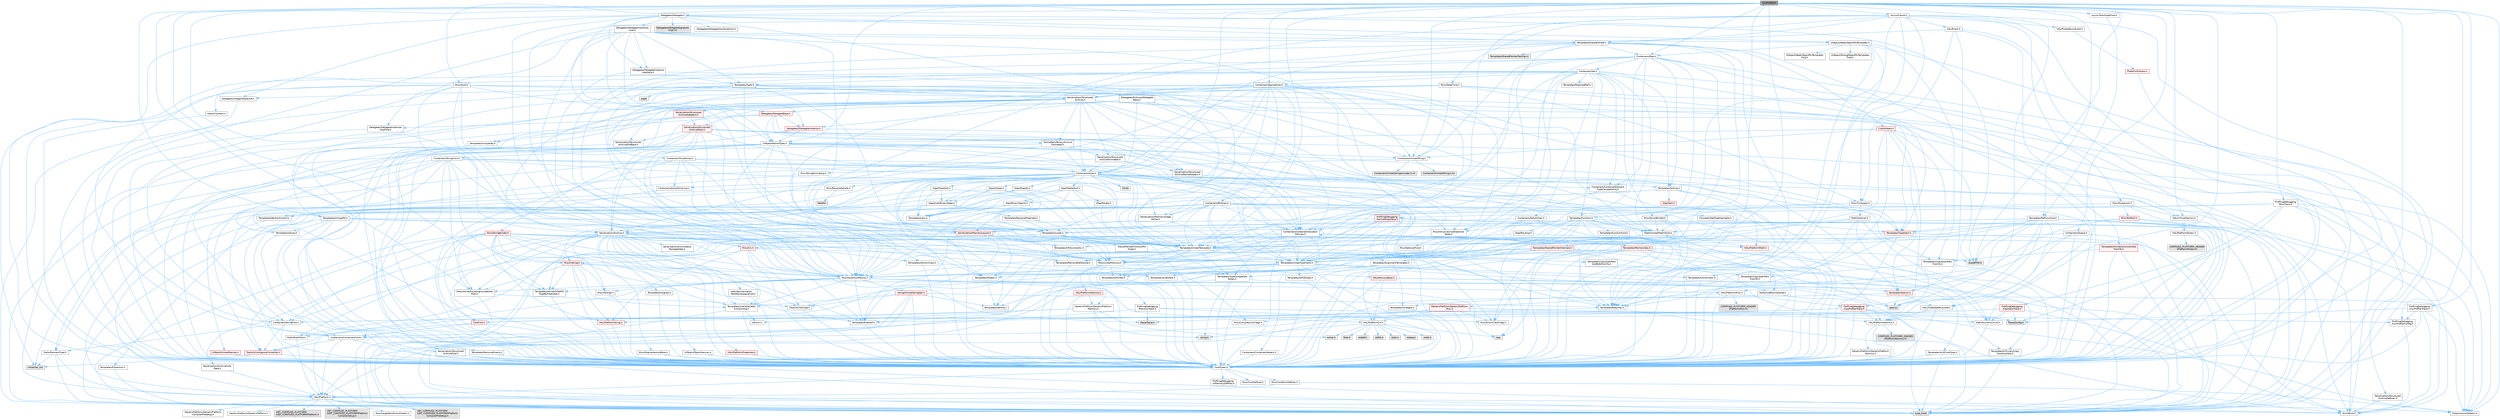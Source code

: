 digraph "CsvProfiler.h"
{
 // INTERACTIVE_SVG=YES
 // LATEX_PDF_SIZE
  bgcolor="transparent";
  edge [fontname=Helvetica,fontsize=10,labelfontname=Helvetica,labelfontsize=10];
  node [fontname=Helvetica,fontsize=10,shape=box,height=0.2,width=0.4];
  Node1 [id="Node000001",label="CsvProfiler.h",height=0.2,width=0.4,color="gray40", fillcolor="grey60", style="filled", fontcolor="black",tooltip=" "];
  Node1 -> Node2 [id="edge1_Node000001_Node000002",color="steelblue1",style="solid",tooltip=" "];
  Node2 [id="Node000002",label="Async/Future.h",height=0.2,width=0.4,color="grey40", fillcolor="white", style="filled",URL="$da/db2/Future_8h.html",tooltip=" "];
  Node2 -> Node3 [id="edge2_Node000002_Node000003",color="steelblue1",style="solid",tooltip=" "];
  Node3 [id="Node000003",label="CoreTypes.h",height=0.2,width=0.4,color="grey40", fillcolor="white", style="filled",URL="$dc/dec/CoreTypes_8h.html",tooltip=" "];
  Node3 -> Node4 [id="edge3_Node000003_Node000004",color="steelblue1",style="solid",tooltip=" "];
  Node4 [id="Node000004",label="HAL/Platform.h",height=0.2,width=0.4,color="grey40", fillcolor="white", style="filled",URL="$d9/dd0/Platform_8h.html",tooltip=" "];
  Node4 -> Node5 [id="edge4_Node000004_Node000005",color="steelblue1",style="solid",tooltip=" "];
  Node5 [id="Node000005",label="Misc/Build.h",height=0.2,width=0.4,color="grey40", fillcolor="white", style="filled",URL="$d3/dbb/Build_8h.html",tooltip=" "];
  Node4 -> Node6 [id="edge5_Node000004_Node000006",color="steelblue1",style="solid",tooltip=" "];
  Node6 [id="Node000006",label="Misc/LargeWorldCoordinates.h",height=0.2,width=0.4,color="grey40", fillcolor="white", style="filled",URL="$d2/dcb/LargeWorldCoordinates_8h.html",tooltip=" "];
  Node4 -> Node7 [id="edge6_Node000004_Node000007",color="steelblue1",style="solid",tooltip=" "];
  Node7 [id="Node000007",label="type_traits",height=0.2,width=0.4,color="grey60", fillcolor="#E0E0E0", style="filled",tooltip=" "];
  Node4 -> Node8 [id="edge7_Node000004_Node000008",color="steelblue1",style="solid",tooltip=" "];
  Node8 [id="Node000008",label="PreprocessorHelpers.h",height=0.2,width=0.4,color="grey40", fillcolor="white", style="filled",URL="$db/ddb/PreprocessorHelpers_8h.html",tooltip=" "];
  Node4 -> Node9 [id="edge8_Node000004_Node000009",color="steelblue1",style="solid",tooltip=" "];
  Node9 [id="Node000009",label="UBT_COMPILED_PLATFORM\l/UBT_COMPILED_PLATFORMPlatform\lCompilerPreSetup.h",height=0.2,width=0.4,color="grey60", fillcolor="#E0E0E0", style="filled",tooltip=" "];
  Node4 -> Node10 [id="edge9_Node000004_Node000010",color="steelblue1",style="solid",tooltip=" "];
  Node10 [id="Node000010",label="GenericPlatform/GenericPlatform\lCompilerPreSetup.h",height=0.2,width=0.4,color="grey40", fillcolor="white", style="filled",URL="$d9/dc8/GenericPlatformCompilerPreSetup_8h.html",tooltip=" "];
  Node4 -> Node11 [id="edge10_Node000004_Node000011",color="steelblue1",style="solid",tooltip=" "];
  Node11 [id="Node000011",label="GenericPlatform/GenericPlatform.h",height=0.2,width=0.4,color="grey40", fillcolor="white", style="filled",URL="$d6/d84/GenericPlatform_8h.html",tooltip=" "];
  Node4 -> Node12 [id="edge11_Node000004_Node000012",color="steelblue1",style="solid",tooltip=" "];
  Node12 [id="Node000012",label="UBT_COMPILED_PLATFORM\l/UBT_COMPILED_PLATFORMPlatform.h",height=0.2,width=0.4,color="grey60", fillcolor="#E0E0E0", style="filled",tooltip=" "];
  Node4 -> Node13 [id="edge12_Node000004_Node000013",color="steelblue1",style="solid",tooltip=" "];
  Node13 [id="Node000013",label="UBT_COMPILED_PLATFORM\l/UBT_COMPILED_PLATFORMPlatform\lCompilerSetup.h",height=0.2,width=0.4,color="grey60", fillcolor="#E0E0E0", style="filled",tooltip=" "];
  Node3 -> Node14 [id="edge13_Node000003_Node000014",color="steelblue1",style="solid",tooltip=" "];
  Node14 [id="Node000014",label="ProfilingDebugging\l/UMemoryDefines.h",height=0.2,width=0.4,color="grey40", fillcolor="white", style="filled",URL="$d2/da2/UMemoryDefines_8h.html",tooltip=" "];
  Node3 -> Node15 [id="edge14_Node000003_Node000015",color="steelblue1",style="solid",tooltip=" "];
  Node15 [id="Node000015",label="Misc/CoreMiscDefines.h",height=0.2,width=0.4,color="grey40", fillcolor="white", style="filled",URL="$da/d38/CoreMiscDefines_8h.html",tooltip=" "];
  Node15 -> Node4 [id="edge15_Node000015_Node000004",color="steelblue1",style="solid",tooltip=" "];
  Node15 -> Node8 [id="edge16_Node000015_Node000008",color="steelblue1",style="solid",tooltip=" "];
  Node3 -> Node16 [id="edge17_Node000003_Node000016",color="steelblue1",style="solid",tooltip=" "];
  Node16 [id="Node000016",label="Misc/CoreDefines.h",height=0.2,width=0.4,color="grey40", fillcolor="white", style="filled",URL="$d3/dd2/CoreDefines_8h.html",tooltip=" "];
  Node2 -> Node17 [id="edge18_Node000002_Node000017",color="steelblue1",style="solid",tooltip=" "];
  Node17 [id="Node000017",label="Misc/AssertionMacros.h",height=0.2,width=0.4,color="grey40", fillcolor="white", style="filled",URL="$d0/dfa/AssertionMacros_8h.html",tooltip=" "];
  Node17 -> Node3 [id="edge19_Node000017_Node000003",color="steelblue1",style="solid",tooltip=" "];
  Node17 -> Node4 [id="edge20_Node000017_Node000004",color="steelblue1",style="solid",tooltip=" "];
  Node17 -> Node18 [id="edge21_Node000017_Node000018",color="steelblue1",style="solid",tooltip=" "];
  Node18 [id="Node000018",label="HAL/PlatformMisc.h",height=0.2,width=0.4,color="grey40", fillcolor="white", style="filled",URL="$d0/df5/PlatformMisc_8h.html",tooltip=" "];
  Node18 -> Node3 [id="edge22_Node000018_Node000003",color="steelblue1",style="solid",tooltip=" "];
  Node18 -> Node19 [id="edge23_Node000018_Node000019",color="steelblue1",style="solid",tooltip=" "];
  Node19 [id="Node000019",label="GenericPlatform/GenericPlatform\lMisc.h",height=0.2,width=0.4,color="red", fillcolor="#FFF0F0", style="filled",URL="$db/d9a/GenericPlatformMisc_8h.html",tooltip=" "];
  Node19 -> Node20 [id="edge24_Node000019_Node000020",color="steelblue1",style="solid",tooltip=" "];
  Node20 [id="Node000020",label="Containers/StringFwd.h",height=0.2,width=0.4,color="grey40", fillcolor="white", style="filled",URL="$df/d37/StringFwd_8h.html",tooltip=" "];
  Node20 -> Node3 [id="edge25_Node000020_Node000003",color="steelblue1",style="solid",tooltip=" "];
  Node20 -> Node21 [id="edge26_Node000020_Node000021",color="steelblue1",style="solid",tooltip=" "];
  Node21 [id="Node000021",label="Traits/ElementType.h",height=0.2,width=0.4,color="grey40", fillcolor="white", style="filled",URL="$d5/d4f/ElementType_8h.html",tooltip=" "];
  Node21 -> Node4 [id="edge27_Node000021_Node000004",color="steelblue1",style="solid",tooltip=" "];
  Node21 -> Node22 [id="edge28_Node000021_Node000022",color="steelblue1",style="solid",tooltip=" "];
  Node22 [id="Node000022",label="initializer_list",height=0.2,width=0.4,color="grey60", fillcolor="#E0E0E0", style="filled",tooltip=" "];
  Node21 -> Node7 [id="edge29_Node000021_Node000007",color="steelblue1",style="solid",tooltip=" "];
  Node20 -> Node23 [id="edge30_Node000020_Node000023",color="steelblue1",style="solid",tooltip=" "];
  Node23 [id="Node000023",label="Traits/IsContiguousContainer.h",height=0.2,width=0.4,color="red", fillcolor="#FFF0F0", style="filled",URL="$d5/d3c/IsContiguousContainer_8h.html",tooltip=" "];
  Node23 -> Node3 [id="edge31_Node000023_Node000003",color="steelblue1",style="solid",tooltip=" "];
  Node23 -> Node22 [id="edge32_Node000023_Node000022",color="steelblue1",style="solid",tooltip=" "];
  Node19 -> Node25 [id="edge33_Node000019_Node000025",color="steelblue1",style="solid",tooltip=" "];
  Node25 [id="Node000025",label="CoreFwd.h",height=0.2,width=0.4,color="red", fillcolor="#FFF0F0", style="filled",URL="$d1/d1e/CoreFwd_8h.html",tooltip=" "];
  Node25 -> Node3 [id="edge34_Node000025_Node000003",color="steelblue1",style="solid",tooltip=" "];
  Node25 -> Node26 [id="edge35_Node000025_Node000026",color="steelblue1",style="solid",tooltip=" "];
  Node26 [id="Node000026",label="Containers/ContainersFwd.h",height=0.2,width=0.4,color="grey40", fillcolor="white", style="filled",URL="$d4/d0a/ContainersFwd_8h.html",tooltip=" "];
  Node26 -> Node4 [id="edge36_Node000026_Node000004",color="steelblue1",style="solid",tooltip=" "];
  Node26 -> Node3 [id="edge37_Node000026_Node000003",color="steelblue1",style="solid",tooltip=" "];
  Node26 -> Node23 [id="edge38_Node000026_Node000023",color="steelblue1",style="solid",tooltip=" "];
  Node25 -> Node27 [id="edge39_Node000025_Node000027",color="steelblue1",style="solid",tooltip=" "];
  Node27 [id="Node000027",label="Math/MathFwd.h",height=0.2,width=0.4,color="grey40", fillcolor="white", style="filled",URL="$d2/d10/MathFwd_8h.html",tooltip=" "];
  Node27 -> Node4 [id="edge40_Node000027_Node000004",color="steelblue1",style="solid",tooltip=" "];
  Node19 -> Node3 [id="edge41_Node000019_Node000003",color="steelblue1",style="solid",tooltip=" "];
  Node19 -> Node30 [id="edge42_Node000019_Node000030",color="steelblue1",style="solid",tooltip=" "];
  Node30 [id="Node000030",label="HAL/PlatformCrt.h",height=0.2,width=0.4,color="grey40", fillcolor="white", style="filled",URL="$d8/d75/PlatformCrt_8h.html",tooltip=" "];
  Node30 -> Node31 [id="edge43_Node000030_Node000031",color="steelblue1",style="solid",tooltip=" "];
  Node31 [id="Node000031",label="new",height=0.2,width=0.4,color="grey60", fillcolor="#E0E0E0", style="filled",tooltip=" "];
  Node30 -> Node32 [id="edge44_Node000030_Node000032",color="steelblue1",style="solid",tooltip=" "];
  Node32 [id="Node000032",label="wchar.h",height=0.2,width=0.4,color="grey60", fillcolor="#E0E0E0", style="filled",tooltip=" "];
  Node30 -> Node33 [id="edge45_Node000030_Node000033",color="steelblue1",style="solid",tooltip=" "];
  Node33 [id="Node000033",label="stddef.h",height=0.2,width=0.4,color="grey60", fillcolor="#E0E0E0", style="filled",tooltip=" "];
  Node30 -> Node34 [id="edge46_Node000030_Node000034",color="steelblue1",style="solid",tooltip=" "];
  Node34 [id="Node000034",label="stdlib.h",height=0.2,width=0.4,color="grey60", fillcolor="#E0E0E0", style="filled",tooltip=" "];
  Node30 -> Node35 [id="edge47_Node000030_Node000035",color="steelblue1",style="solid",tooltip=" "];
  Node35 [id="Node000035",label="stdio.h",height=0.2,width=0.4,color="grey60", fillcolor="#E0E0E0", style="filled",tooltip=" "];
  Node30 -> Node36 [id="edge48_Node000030_Node000036",color="steelblue1",style="solid",tooltip=" "];
  Node36 [id="Node000036",label="stdarg.h",height=0.2,width=0.4,color="grey60", fillcolor="#E0E0E0", style="filled",tooltip=" "];
  Node30 -> Node37 [id="edge49_Node000030_Node000037",color="steelblue1",style="solid",tooltip=" "];
  Node37 [id="Node000037",label="math.h",height=0.2,width=0.4,color="grey60", fillcolor="#E0E0E0", style="filled",tooltip=" "];
  Node30 -> Node38 [id="edge50_Node000030_Node000038",color="steelblue1",style="solid",tooltip=" "];
  Node38 [id="Node000038",label="float.h",height=0.2,width=0.4,color="grey60", fillcolor="#E0E0E0", style="filled",tooltip=" "];
  Node30 -> Node39 [id="edge51_Node000030_Node000039",color="steelblue1",style="solid",tooltip=" "];
  Node39 [id="Node000039",label="string.h",height=0.2,width=0.4,color="grey60", fillcolor="#E0E0E0", style="filled",tooltip=" "];
  Node19 -> Node40 [id="edge52_Node000019_Node000040",color="steelblue1",style="solid",tooltip=" "];
  Node40 [id="Node000040",label="Math/NumericLimits.h",height=0.2,width=0.4,color="grey40", fillcolor="white", style="filled",URL="$df/d1b/NumericLimits_8h.html",tooltip=" "];
  Node40 -> Node3 [id="edge53_Node000040_Node000003",color="steelblue1",style="solid",tooltip=" "];
  Node19 -> Node41 [id="edge54_Node000019_Node000041",color="steelblue1",style="solid",tooltip=" "];
  Node41 [id="Node000041",label="Misc/CompressionFlags.h",height=0.2,width=0.4,color="grey40", fillcolor="white", style="filled",URL="$d9/d76/CompressionFlags_8h.html",tooltip=" "];
  Node19 -> Node42 [id="edge55_Node000019_Node000042",color="steelblue1",style="solid",tooltip=" "];
  Node42 [id="Node000042",label="Misc/EnumClassFlags.h",height=0.2,width=0.4,color="grey40", fillcolor="white", style="filled",URL="$d8/de7/EnumClassFlags_8h.html",tooltip=" "];
  Node19 -> Node43 [id="edge56_Node000019_Node000043",color="steelblue1",style="solid",tooltip=" "];
  Node43 [id="Node000043",label="ProfilingDebugging\l/CsvProfilerConfig.h",height=0.2,width=0.4,color="grey40", fillcolor="white", style="filled",URL="$d3/d88/CsvProfilerConfig_8h.html",tooltip=" "];
  Node43 -> Node5 [id="edge57_Node000043_Node000005",color="steelblue1",style="solid",tooltip=" "];
  Node18 -> Node45 [id="edge58_Node000018_Node000045",color="steelblue1",style="solid",tooltip=" "];
  Node45 [id="Node000045",label="COMPILED_PLATFORM_HEADER\l(PlatformMisc.h)",height=0.2,width=0.4,color="grey60", fillcolor="#E0E0E0", style="filled",tooltip=" "];
  Node18 -> Node46 [id="edge59_Node000018_Node000046",color="steelblue1",style="solid",tooltip=" "];
  Node46 [id="Node000046",label="ProfilingDebugging\l/CpuProfilerTrace.h",height=0.2,width=0.4,color="red", fillcolor="#FFF0F0", style="filled",URL="$da/dcb/CpuProfilerTrace_8h.html",tooltip=" "];
  Node46 -> Node3 [id="edge60_Node000046_Node000003",color="steelblue1",style="solid",tooltip=" "];
  Node46 -> Node26 [id="edge61_Node000046_Node000026",color="steelblue1",style="solid",tooltip=" "];
  Node46 -> Node47 [id="edge62_Node000046_Node000047",color="steelblue1",style="solid",tooltip=" "];
  Node47 [id="Node000047",label="HAL/PlatformAtomics.h",height=0.2,width=0.4,color="grey40", fillcolor="white", style="filled",URL="$d3/d36/PlatformAtomics_8h.html",tooltip=" "];
  Node47 -> Node3 [id="edge63_Node000047_Node000003",color="steelblue1",style="solid",tooltip=" "];
  Node47 -> Node48 [id="edge64_Node000047_Node000048",color="steelblue1",style="solid",tooltip=" "];
  Node48 [id="Node000048",label="GenericPlatform/GenericPlatform\lAtomics.h",height=0.2,width=0.4,color="grey40", fillcolor="white", style="filled",URL="$da/d72/GenericPlatformAtomics_8h.html",tooltip=" "];
  Node48 -> Node3 [id="edge65_Node000048_Node000003",color="steelblue1",style="solid",tooltip=" "];
  Node47 -> Node49 [id="edge66_Node000047_Node000049",color="steelblue1",style="solid",tooltip=" "];
  Node49 [id="Node000049",label="COMPILED_PLATFORM_HEADER\l(PlatformAtomics.h)",height=0.2,width=0.4,color="grey60", fillcolor="#E0E0E0", style="filled",tooltip=" "];
  Node46 -> Node8 [id="edge67_Node000046_Node000008",color="steelblue1",style="solid",tooltip=" "];
  Node46 -> Node5 [id="edge68_Node000046_Node000005",color="steelblue1",style="solid",tooltip=" "];
  Node46 -> Node50 [id="edge69_Node000046_Node000050",color="steelblue1",style="solid",tooltip=" "];
  Node50 [id="Node000050",label="Trace/Config.h",height=0.2,width=0.4,color="grey60", fillcolor="#E0E0E0", style="filled",tooltip=" "];
  Node46 -> Node53 [id="edge70_Node000046_Node000053",color="steelblue1",style="solid",tooltip=" "];
  Node53 [id="Node000053",label="Trace/Trace.h",height=0.2,width=0.4,color="grey60", fillcolor="#E0E0E0", style="filled",tooltip=" "];
  Node17 -> Node8 [id="edge71_Node000017_Node000008",color="steelblue1",style="solid",tooltip=" "];
  Node17 -> Node54 [id="edge72_Node000017_Node000054",color="steelblue1",style="solid",tooltip=" "];
  Node54 [id="Node000054",label="Templates/EnableIf.h",height=0.2,width=0.4,color="grey40", fillcolor="white", style="filled",URL="$d7/d60/EnableIf_8h.html",tooltip=" "];
  Node54 -> Node3 [id="edge73_Node000054_Node000003",color="steelblue1",style="solid",tooltip=" "];
  Node17 -> Node55 [id="edge74_Node000017_Node000055",color="steelblue1",style="solid",tooltip=" "];
  Node55 [id="Node000055",label="Templates/IsArrayOrRefOf\lTypeByPredicate.h",height=0.2,width=0.4,color="grey40", fillcolor="white", style="filled",URL="$d6/da1/IsArrayOrRefOfTypeByPredicate_8h.html",tooltip=" "];
  Node55 -> Node3 [id="edge75_Node000055_Node000003",color="steelblue1",style="solid",tooltip=" "];
  Node17 -> Node56 [id="edge76_Node000017_Node000056",color="steelblue1",style="solid",tooltip=" "];
  Node56 [id="Node000056",label="Templates/IsValidVariadic\lFunctionArg.h",height=0.2,width=0.4,color="grey40", fillcolor="white", style="filled",URL="$d0/dc8/IsValidVariadicFunctionArg_8h.html",tooltip=" "];
  Node56 -> Node3 [id="edge77_Node000056_Node000003",color="steelblue1",style="solid",tooltip=" "];
  Node56 -> Node57 [id="edge78_Node000056_Node000057",color="steelblue1",style="solid",tooltip=" "];
  Node57 [id="Node000057",label="IsEnum.h",height=0.2,width=0.4,color="grey40", fillcolor="white", style="filled",URL="$d4/de5/IsEnum_8h.html",tooltip=" "];
  Node56 -> Node7 [id="edge79_Node000056_Node000007",color="steelblue1",style="solid",tooltip=" "];
  Node17 -> Node58 [id="edge80_Node000017_Node000058",color="steelblue1",style="solid",tooltip=" "];
  Node58 [id="Node000058",label="Traits/IsCharEncodingCompatible\lWith.h",height=0.2,width=0.4,color="grey40", fillcolor="white", style="filled",URL="$df/dd1/IsCharEncodingCompatibleWith_8h.html",tooltip=" "];
  Node58 -> Node7 [id="edge81_Node000058_Node000007",color="steelblue1",style="solid",tooltip=" "];
  Node58 -> Node59 [id="edge82_Node000058_Node000059",color="steelblue1",style="solid",tooltip=" "];
  Node59 [id="Node000059",label="Traits/IsCharType.h",height=0.2,width=0.4,color="grey40", fillcolor="white", style="filled",URL="$db/d51/IsCharType_8h.html",tooltip=" "];
  Node59 -> Node3 [id="edge83_Node000059_Node000003",color="steelblue1",style="solid",tooltip=" "];
  Node17 -> Node60 [id="edge84_Node000017_Node000060",color="steelblue1",style="solid",tooltip=" "];
  Node60 [id="Node000060",label="Misc/VarArgs.h",height=0.2,width=0.4,color="grey40", fillcolor="white", style="filled",URL="$d5/d6f/VarArgs_8h.html",tooltip=" "];
  Node60 -> Node3 [id="edge85_Node000060_Node000003",color="steelblue1",style="solid",tooltip=" "];
  Node17 -> Node61 [id="edge86_Node000017_Node000061",color="steelblue1",style="solid",tooltip=" "];
  Node61 [id="Node000061",label="String/FormatStringSan.h",height=0.2,width=0.4,color="red", fillcolor="#FFF0F0", style="filled",URL="$d3/d8b/FormatStringSan_8h.html",tooltip=" "];
  Node61 -> Node7 [id="edge87_Node000061_Node000007",color="steelblue1",style="solid",tooltip=" "];
  Node61 -> Node3 [id="edge88_Node000061_Node000003",color="steelblue1",style="solid",tooltip=" "];
  Node61 -> Node62 [id="edge89_Node000061_Node000062",color="steelblue1",style="solid",tooltip=" "];
  Node62 [id="Node000062",label="Templates/Requires.h",height=0.2,width=0.4,color="grey40", fillcolor="white", style="filled",URL="$dc/d96/Requires_8h.html",tooltip=" "];
  Node62 -> Node54 [id="edge90_Node000062_Node000054",color="steelblue1",style="solid",tooltip=" "];
  Node62 -> Node7 [id="edge91_Node000062_Node000007",color="steelblue1",style="solid",tooltip=" "];
  Node61 -> Node63 [id="edge92_Node000061_Node000063",color="steelblue1",style="solid",tooltip=" "];
  Node63 [id="Node000063",label="Templates/Identity.h",height=0.2,width=0.4,color="grey40", fillcolor="white", style="filled",URL="$d0/dd5/Identity_8h.html",tooltip=" "];
  Node61 -> Node56 [id="edge93_Node000061_Node000056",color="steelblue1",style="solid",tooltip=" "];
  Node61 -> Node59 [id="edge94_Node000061_Node000059",color="steelblue1",style="solid",tooltip=" "];
  Node61 -> Node26 [id="edge95_Node000061_Node000026",color="steelblue1",style="solid",tooltip=" "];
  Node17 -> Node67 [id="edge96_Node000017_Node000067",color="steelblue1",style="solid",tooltip=" "];
  Node67 [id="Node000067",label="atomic",height=0.2,width=0.4,color="grey60", fillcolor="#E0E0E0", style="filled",tooltip=" "];
  Node2 -> Node68 [id="edge97_Node000002_Node000068",color="steelblue1",style="solid",tooltip=" "];
  Node68 [id="Node000068",label="Templates/UnrealTemplate.h",height=0.2,width=0.4,color="grey40", fillcolor="white", style="filled",URL="$d4/d24/UnrealTemplate_8h.html",tooltip=" "];
  Node68 -> Node3 [id="edge98_Node000068_Node000003",color="steelblue1",style="solid",tooltip=" "];
  Node68 -> Node69 [id="edge99_Node000068_Node000069",color="steelblue1",style="solid",tooltip=" "];
  Node69 [id="Node000069",label="Templates/IsPointer.h",height=0.2,width=0.4,color="grey40", fillcolor="white", style="filled",URL="$d7/d05/IsPointer_8h.html",tooltip=" "];
  Node69 -> Node3 [id="edge100_Node000069_Node000003",color="steelblue1",style="solid",tooltip=" "];
  Node68 -> Node70 [id="edge101_Node000068_Node000070",color="steelblue1",style="solid",tooltip=" "];
  Node70 [id="Node000070",label="HAL/UnrealMemory.h",height=0.2,width=0.4,color="grey40", fillcolor="white", style="filled",URL="$d9/d96/UnrealMemory_8h.html",tooltip=" "];
  Node70 -> Node3 [id="edge102_Node000070_Node000003",color="steelblue1",style="solid",tooltip=" "];
  Node70 -> Node71 [id="edge103_Node000070_Node000071",color="steelblue1",style="solid",tooltip=" "];
  Node71 [id="Node000071",label="GenericPlatform/GenericPlatform\lMemory.h",height=0.2,width=0.4,color="grey40", fillcolor="white", style="filled",URL="$dd/d22/GenericPlatformMemory_8h.html",tooltip=" "];
  Node71 -> Node25 [id="edge104_Node000071_Node000025",color="steelblue1",style="solid",tooltip=" "];
  Node71 -> Node3 [id="edge105_Node000071_Node000003",color="steelblue1",style="solid",tooltip=" "];
  Node71 -> Node72 [id="edge106_Node000071_Node000072",color="steelblue1",style="solid",tooltip=" "];
  Node72 [id="Node000072",label="HAL/PlatformString.h",height=0.2,width=0.4,color="red", fillcolor="#FFF0F0", style="filled",URL="$db/db5/PlatformString_8h.html",tooltip=" "];
  Node72 -> Node3 [id="edge107_Node000072_Node000003",color="steelblue1",style="solid",tooltip=" "];
  Node71 -> Node39 [id="edge108_Node000071_Node000039",color="steelblue1",style="solid",tooltip=" "];
  Node71 -> Node32 [id="edge109_Node000071_Node000032",color="steelblue1",style="solid",tooltip=" "];
  Node70 -> Node74 [id="edge110_Node000070_Node000074",color="steelblue1",style="solid",tooltip=" "];
  Node74 [id="Node000074",label="HAL/MemoryBase.h",height=0.2,width=0.4,color="red", fillcolor="#FFF0F0", style="filled",URL="$d6/d9f/MemoryBase_8h.html",tooltip=" "];
  Node74 -> Node3 [id="edge111_Node000074_Node000003",color="steelblue1",style="solid",tooltip=" "];
  Node74 -> Node47 [id="edge112_Node000074_Node000047",color="steelblue1",style="solid",tooltip=" "];
  Node74 -> Node30 [id="edge113_Node000074_Node000030",color="steelblue1",style="solid",tooltip=" "];
  Node74 -> Node78 [id="edge114_Node000074_Node000078",color="steelblue1",style="solid",tooltip=" "];
  Node78 [id="Node000078",label="Templates/Atomic.h",height=0.2,width=0.4,color="red", fillcolor="#FFF0F0", style="filled",URL="$d3/d91/Atomic_8h.html",tooltip=" "];
  Node78 -> Node79 [id="edge115_Node000078_Node000079",color="steelblue1",style="solid",tooltip=" "];
  Node79 [id="Node000079",label="HAL/ThreadSafeCounter.h",height=0.2,width=0.4,color="grey40", fillcolor="white", style="filled",URL="$dc/dc9/ThreadSafeCounter_8h.html",tooltip=" "];
  Node79 -> Node3 [id="edge116_Node000079_Node000003",color="steelblue1",style="solid",tooltip=" "];
  Node79 -> Node47 [id="edge117_Node000079_Node000047",color="steelblue1",style="solid",tooltip=" "];
  Node78 -> Node81 [id="edge118_Node000078_Node000081",color="steelblue1",style="solid",tooltip=" "];
  Node81 [id="Node000081",label="Templates/IsIntegral.h",height=0.2,width=0.4,color="grey40", fillcolor="white", style="filled",URL="$da/d64/IsIntegral_8h.html",tooltip=" "];
  Node81 -> Node3 [id="edge119_Node000081_Node000003",color="steelblue1",style="solid",tooltip=" "];
  Node78 -> Node67 [id="edge120_Node000078_Node000067",color="steelblue1",style="solid",tooltip=" "];
  Node70 -> Node87 [id="edge121_Node000070_Node000087",color="steelblue1",style="solid",tooltip=" "];
  Node87 [id="Node000087",label="HAL/PlatformMemory.h",height=0.2,width=0.4,color="red", fillcolor="#FFF0F0", style="filled",URL="$de/d68/PlatformMemory_8h.html",tooltip=" "];
  Node87 -> Node3 [id="edge122_Node000087_Node000003",color="steelblue1",style="solid",tooltip=" "];
  Node87 -> Node71 [id="edge123_Node000087_Node000071",color="steelblue1",style="solid",tooltip=" "];
  Node70 -> Node89 [id="edge124_Node000070_Node000089",color="steelblue1",style="solid",tooltip=" "];
  Node89 [id="Node000089",label="ProfilingDebugging\l/MemoryTrace.h",height=0.2,width=0.4,color="grey40", fillcolor="white", style="filled",URL="$da/dd7/MemoryTrace_8h.html",tooltip=" "];
  Node89 -> Node4 [id="edge125_Node000089_Node000004",color="steelblue1",style="solid",tooltip=" "];
  Node89 -> Node42 [id="edge126_Node000089_Node000042",color="steelblue1",style="solid",tooltip=" "];
  Node89 -> Node50 [id="edge127_Node000089_Node000050",color="steelblue1",style="solid",tooltip=" "];
  Node89 -> Node53 [id="edge128_Node000089_Node000053",color="steelblue1",style="solid",tooltip=" "];
  Node70 -> Node69 [id="edge129_Node000070_Node000069",color="steelblue1",style="solid",tooltip=" "];
  Node68 -> Node90 [id="edge130_Node000068_Node000090",color="steelblue1",style="solid",tooltip=" "];
  Node90 [id="Node000090",label="Templates/CopyQualifiers\lAndRefsFromTo.h",height=0.2,width=0.4,color="grey40", fillcolor="white", style="filled",URL="$d3/db3/CopyQualifiersAndRefsFromTo_8h.html",tooltip=" "];
  Node90 -> Node91 [id="edge131_Node000090_Node000091",color="steelblue1",style="solid",tooltip=" "];
  Node91 [id="Node000091",label="Templates/CopyQualifiers\lFromTo.h",height=0.2,width=0.4,color="grey40", fillcolor="white", style="filled",URL="$d5/db4/CopyQualifiersFromTo_8h.html",tooltip=" "];
  Node68 -> Node92 [id="edge132_Node000068_Node000092",color="steelblue1",style="solid",tooltip=" "];
  Node92 [id="Node000092",label="Templates/UnrealTypeTraits.h",height=0.2,width=0.4,color="grey40", fillcolor="white", style="filled",URL="$d2/d2d/UnrealTypeTraits_8h.html",tooltip=" "];
  Node92 -> Node3 [id="edge133_Node000092_Node000003",color="steelblue1",style="solid",tooltip=" "];
  Node92 -> Node69 [id="edge134_Node000092_Node000069",color="steelblue1",style="solid",tooltip=" "];
  Node92 -> Node17 [id="edge135_Node000092_Node000017",color="steelblue1",style="solid",tooltip=" "];
  Node92 -> Node83 [id="edge136_Node000092_Node000083",color="steelblue1",style="solid",tooltip=" "];
  Node83 [id="Node000083",label="Templates/AndOrNot.h",height=0.2,width=0.4,color="grey40", fillcolor="white", style="filled",URL="$db/d0a/AndOrNot_8h.html",tooltip=" "];
  Node83 -> Node3 [id="edge137_Node000083_Node000003",color="steelblue1",style="solid",tooltip=" "];
  Node92 -> Node54 [id="edge138_Node000092_Node000054",color="steelblue1",style="solid",tooltip=" "];
  Node92 -> Node93 [id="edge139_Node000092_Node000093",color="steelblue1",style="solid",tooltip=" "];
  Node93 [id="Node000093",label="Templates/IsArithmetic.h",height=0.2,width=0.4,color="grey40", fillcolor="white", style="filled",URL="$d2/d5d/IsArithmetic_8h.html",tooltip=" "];
  Node93 -> Node3 [id="edge140_Node000093_Node000003",color="steelblue1",style="solid",tooltip=" "];
  Node92 -> Node57 [id="edge141_Node000092_Node000057",color="steelblue1",style="solid",tooltip=" "];
  Node92 -> Node94 [id="edge142_Node000092_Node000094",color="steelblue1",style="solid",tooltip=" "];
  Node94 [id="Node000094",label="Templates/Models.h",height=0.2,width=0.4,color="grey40", fillcolor="white", style="filled",URL="$d3/d0c/Models_8h.html",tooltip=" "];
  Node94 -> Node63 [id="edge143_Node000094_Node000063",color="steelblue1",style="solid",tooltip=" "];
  Node92 -> Node95 [id="edge144_Node000092_Node000095",color="steelblue1",style="solid",tooltip=" "];
  Node95 [id="Node000095",label="Templates/IsPODType.h",height=0.2,width=0.4,color="grey40", fillcolor="white", style="filled",URL="$d7/db1/IsPODType_8h.html",tooltip=" "];
  Node95 -> Node3 [id="edge145_Node000095_Node000003",color="steelblue1",style="solid",tooltip=" "];
  Node92 -> Node96 [id="edge146_Node000092_Node000096",color="steelblue1",style="solid",tooltip=" "];
  Node96 [id="Node000096",label="Templates/IsUECoreType.h",height=0.2,width=0.4,color="grey40", fillcolor="white", style="filled",URL="$d1/db8/IsUECoreType_8h.html",tooltip=" "];
  Node96 -> Node3 [id="edge147_Node000096_Node000003",color="steelblue1",style="solid",tooltip=" "];
  Node96 -> Node7 [id="edge148_Node000096_Node000007",color="steelblue1",style="solid",tooltip=" "];
  Node92 -> Node84 [id="edge149_Node000092_Node000084",color="steelblue1",style="solid",tooltip=" "];
  Node84 [id="Node000084",label="Templates/IsTriviallyCopy\lConstructible.h",height=0.2,width=0.4,color="grey40", fillcolor="white", style="filled",URL="$d3/d78/IsTriviallyCopyConstructible_8h.html",tooltip=" "];
  Node84 -> Node3 [id="edge150_Node000084_Node000003",color="steelblue1",style="solid",tooltip=" "];
  Node84 -> Node7 [id="edge151_Node000084_Node000007",color="steelblue1",style="solid",tooltip=" "];
  Node68 -> Node97 [id="edge152_Node000068_Node000097",color="steelblue1",style="solid",tooltip=" "];
  Node97 [id="Node000097",label="Templates/RemoveReference.h",height=0.2,width=0.4,color="grey40", fillcolor="white", style="filled",URL="$da/dbe/RemoveReference_8h.html",tooltip=" "];
  Node97 -> Node3 [id="edge153_Node000097_Node000003",color="steelblue1",style="solid",tooltip=" "];
  Node68 -> Node62 [id="edge154_Node000068_Node000062",color="steelblue1",style="solid",tooltip=" "];
  Node68 -> Node98 [id="edge155_Node000068_Node000098",color="steelblue1",style="solid",tooltip=" "];
  Node98 [id="Node000098",label="Templates/TypeCompatible\lBytes.h",height=0.2,width=0.4,color="grey40", fillcolor="white", style="filled",URL="$df/d0a/TypeCompatibleBytes_8h.html",tooltip=" "];
  Node98 -> Node3 [id="edge156_Node000098_Node000003",color="steelblue1",style="solid",tooltip=" "];
  Node98 -> Node39 [id="edge157_Node000098_Node000039",color="steelblue1",style="solid",tooltip=" "];
  Node98 -> Node31 [id="edge158_Node000098_Node000031",color="steelblue1",style="solid",tooltip=" "];
  Node98 -> Node7 [id="edge159_Node000098_Node000007",color="steelblue1",style="solid",tooltip=" "];
  Node68 -> Node63 [id="edge160_Node000068_Node000063",color="steelblue1",style="solid",tooltip=" "];
  Node68 -> Node23 [id="edge161_Node000068_Node000023",color="steelblue1",style="solid",tooltip=" "];
  Node68 -> Node99 [id="edge162_Node000068_Node000099",color="steelblue1",style="solid",tooltip=" "];
  Node99 [id="Node000099",label="Traits/UseBitwiseSwap.h",height=0.2,width=0.4,color="grey40", fillcolor="white", style="filled",URL="$db/df3/UseBitwiseSwap_8h.html",tooltip=" "];
  Node99 -> Node3 [id="edge163_Node000099_Node000003",color="steelblue1",style="solid",tooltip=" "];
  Node99 -> Node7 [id="edge164_Node000099_Node000007",color="steelblue1",style="solid",tooltip=" "];
  Node68 -> Node7 [id="edge165_Node000068_Node000007",color="steelblue1",style="solid",tooltip=" "];
  Node2 -> Node100 [id="edge166_Node000002_Node000100",color="steelblue1",style="solid",tooltip=" "];
  Node100 [id="Node000100",label="Templates/Function.h",height=0.2,width=0.4,color="grey40", fillcolor="white", style="filled",URL="$df/df5/Function_8h.html",tooltip=" "];
  Node100 -> Node3 [id="edge167_Node000100_Node000003",color="steelblue1",style="solid",tooltip=" "];
  Node100 -> Node17 [id="edge168_Node000100_Node000017",color="steelblue1",style="solid",tooltip=" "];
  Node100 -> Node101 [id="edge169_Node000100_Node000101",color="steelblue1",style="solid",tooltip=" "];
  Node101 [id="Node000101",label="Misc/IntrusiveUnsetOptional\lState.h",height=0.2,width=0.4,color="grey40", fillcolor="white", style="filled",URL="$d2/d0a/IntrusiveUnsetOptionalState_8h.html",tooltip=" "];
  Node101 -> Node102 [id="edge170_Node000101_Node000102",color="steelblue1",style="solid",tooltip=" "];
  Node102 [id="Node000102",label="Misc/OptionalFwd.h",height=0.2,width=0.4,color="grey40", fillcolor="white", style="filled",URL="$dc/d50/OptionalFwd_8h.html",tooltip=" "];
  Node100 -> Node70 [id="edge171_Node000100_Node000070",color="steelblue1",style="solid",tooltip=" "];
  Node100 -> Node103 [id="edge172_Node000100_Node000103",color="steelblue1",style="solid",tooltip=" "];
  Node103 [id="Node000103",label="Templates/FunctionFwd.h",height=0.2,width=0.4,color="grey40", fillcolor="white", style="filled",URL="$d6/d54/FunctionFwd_8h.html",tooltip=" "];
  Node100 -> Node92 [id="edge173_Node000100_Node000092",color="steelblue1",style="solid",tooltip=" "];
  Node100 -> Node104 [id="edge174_Node000100_Node000104",color="steelblue1",style="solid",tooltip=" "];
  Node104 [id="Node000104",label="Templates/Invoke.h",height=0.2,width=0.4,color="grey40", fillcolor="white", style="filled",URL="$d7/deb/Invoke_8h.html",tooltip=" "];
  Node104 -> Node3 [id="edge175_Node000104_Node000003",color="steelblue1",style="solid",tooltip=" "];
  Node104 -> Node105 [id="edge176_Node000104_Node000105",color="steelblue1",style="solid",tooltip=" "];
  Node105 [id="Node000105",label="Traits/MemberFunctionPtr\lOuter.h",height=0.2,width=0.4,color="grey40", fillcolor="white", style="filled",URL="$db/da7/MemberFunctionPtrOuter_8h.html",tooltip=" "];
  Node104 -> Node68 [id="edge177_Node000104_Node000068",color="steelblue1",style="solid",tooltip=" "];
  Node104 -> Node7 [id="edge178_Node000104_Node000007",color="steelblue1",style="solid",tooltip=" "];
  Node100 -> Node68 [id="edge179_Node000100_Node000068",color="steelblue1",style="solid",tooltip=" "];
  Node100 -> Node62 [id="edge180_Node000100_Node000062",color="steelblue1",style="solid",tooltip=" "];
  Node100 -> Node106 [id="edge181_Node000100_Node000106",color="steelblue1",style="solid",tooltip=" "];
  Node106 [id="Node000106",label="Math/UnrealMathUtility.h",height=0.2,width=0.4,color="grey40", fillcolor="white", style="filled",URL="$db/db8/UnrealMathUtility_8h.html",tooltip=" "];
  Node106 -> Node3 [id="edge182_Node000106_Node000003",color="steelblue1",style="solid",tooltip=" "];
  Node106 -> Node17 [id="edge183_Node000106_Node000017",color="steelblue1",style="solid",tooltip=" "];
  Node106 -> Node107 [id="edge184_Node000106_Node000107",color="steelblue1",style="solid",tooltip=" "];
  Node107 [id="Node000107",label="HAL/PlatformMath.h",height=0.2,width=0.4,color="red", fillcolor="#FFF0F0", style="filled",URL="$dc/d53/PlatformMath_8h.html",tooltip=" "];
  Node107 -> Node3 [id="edge185_Node000107_Node000003",color="steelblue1",style="solid",tooltip=" "];
  Node106 -> Node27 [id="edge186_Node000106_Node000027",color="steelblue1",style="solid",tooltip=" "];
  Node106 -> Node63 [id="edge187_Node000106_Node000063",color="steelblue1",style="solid",tooltip=" "];
  Node106 -> Node62 [id="edge188_Node000106_Node000062",color="steelblue1",style="solid",tooltip=" "];
  Node100 -> Node31 [id="edge189_Node000100_Node000031",color="steelblue1",style="solid",tooltip=" "];
  Node100 -> Node7 [id="edge190_Node000100_Node000007",color="steelblue1",style="solid",tooltip=" "];
  Node2 -> Node115 [id="edge191_Node000002_Node000115",color="steelblue1",style="solid",tooltip=" "];
  Node115 [id="Node000115",label="Misc/Timespan.h",height=0.2,width=0.4,color="grey40", fillcolor="white", style="filled",URL="$da/dd9/Timespan_8h.html",tooltip=" "];
  Node115 -> Node3 [id="edge192_Node000115_Node000003",color="steelblue1",style="solid",tooltip=" "];
  Node115 -> Node116 [id="edge193_Node000115_Node000116",color="steelblue1",style="solid",tooltip=" "];
  Node116 [id="Node000116",label="Math/Interval.h",height=0.2,width=0.4,color="grey40", fillcolor="white", style="filled",URL="$d1/d55/Interval_8h.html",tooltip=" "];
  Node116 -> Node3 [id="edge194_Node000116_Node000003",color="steelblue1",style="solid",tooltip=" "];
  Node116 -> Node93 [id="edge195_Node000116_Node000093",color="steelblue1",style="solid",tooltip=" "];
  Node116 -> Node92 [id="edge196_Node000116_Node000092",color="steelblue1",style="solid",tooltip=" "];
  Node116 -> Node40 [id="edge197_Node000116_Node000040",color="steelblue1",style="solid",tooltip=" "];
  Node116 -> Node106 [id="edge198_Node000116_Node000106",color="steelblue1",style="solid",tooltip=" "];
  Node115 -> Node106 [id="edge199_Node000115_Node000106",color="steelblue1",style="solid",tooltip=" "];
  Node115 -> Node17 [id="edge200_Node000115_Node000017",color="steelblue1",style="solid",tooltip=" "];
  Node2 -> Node117 [id="edge201_Node000002_Node000117",color="steelblue1",style="solid",tooltip=" "];
  Node117 [id="Node000117",label="Templates/SharedPointer.h",height=0.2,width=0.4,color="grey40", fillcolor="white", style="filled",URL="$d2/d17/SharedPointer_8h.html",tooltip=" "];
  Node117 -> Node3 [id="edge202_Node000117_Node000003",color="steelblue1",style="solid",tooltip=" "];
  Node117 -> Node101 [id="edge203_Node000117_Node000101",color="steelblue1",style="solid",tooltip=" "];
  Node117 -> Node118 [id="edge204_Node000117_Node000118",color="steelblue1",style="solid",tooltip=" "];
  Node118 [id="Node000118",label="Templates/PointerIsConvertible\lFromTo.h",height=0.2,width=0.4,color="red", fillcolor="#FFF0F0", style="filled",URL="$d6/d65/PointerIsConvertibleFromTo_8h.html",tooltip=" "];
  Node118 -> Node3 [id="edge205_Node000118_Node000003",color="steelblue1",style="solid",tooltip=" "];
  Node118 -> Node119 [id="edge206_Node000118_Node000119",color="steelblue1",style="solid",tooltip=" "];
  Node119 [id="Node000119",label="Templates/LosesQualifiers\lFromTo.h",height=0.2,width=0.4,color="grey40", fillcolor="white", style="filled",URL="$d2/db3/LosesQualifiersFromTo_8h.html",tooltip=" "];
  Node119 -> Node91 [id="edge207_Node000119_Node000091",color="steelblue1",style="solid",tooltip=" "];
  Node119 -> Node7 [id="edge208_Node000119_Node000007",color="steelblue1",style="solid",tooltip=" "];
  Node118 -> Node7 [id="edge209_Node000118_Node000007",color="steelblue1",style="solid",tooltip=" "];
  Node117 -> Node17 [id="edge210_Node000117_Node000017",color="steelblue1",style="solid",tooltip=" "];
  Node117 -> Node70 [id="edge211_Node000117_Node000070",color="steelblue1",style="solid",tooltip=" "];
  Node117 -> Node120 [id="edge212_Node000117_Node000120",color="steelblue1",style="solid",tooltip=" "];
  Node120 [id="Node000120",label="Containers/Array.h",height=0.2,width=0.4,color="grey40", fillcolor="white", style="filled",URL="$df/dd0/Array_8h.html",tooltip=" "];
  Node120 -> Node3 [id="edge213_Node000120_Node000003",color="steelblue1",style="solid",tooltip=" "];
  Node120 -> Node17 [id="edge214_Node000120_Node000017",color="steelblue1",style="solid",tooltip=" "];
  Node120 -> Node101 [id="edge215_Node000120_Node000101",color="steelblue1",style="solid",tooltip=" "];
  Node120 -> Node121 [id="edge216_Node000120_Node000121",color="steelblue1",style="solid",tooltip=" "];
  Node121 [id="Node000121",label="Misc/ReverseIterate.h",height=0.2,width=0.4,color="grey40", fillcolor="white", style="filled",URL="$db/de3/ReverseIterate_8h.html",tooltip=" "];
  Node121 -> Node4 [id="edge217_Node000121_Node000004",color="steelblue1",style="solid",tooltip=" "];
  Node121 -> Node122 [id="edge218_Node000121_Node000122",color="steelblue1",style="solid",tooltip=" "];
  Node122 [id="Node000122",label="iterator",height=0.2,width=0.4,color="grey60", fillcolor="#E0E0E0", style="filled",tooltip=" "];
  Node120 -> Node70 [id="edge219_Node000120_Node000070",color="steelblue1",style="solid",tooltip=" "];
  Node120 -> Node92 [id="edge220_Node000120_Node000092",color="steelblue1",style="solid",tooltip=" "];
  Node120 -> Node68 [id="edge221_Node000120_Node000068",color="steelblue1",style="solid",tooltip=" "];
  Node120 -> Node123 [id="edge222_Node000120_Node000123",color="steelblue1",style="solid",tooltip=" "];
  Node123 [id="Node000123",label="Containers/AllowShrinking.h",height=0.2,width=0.4,color="grey40", fillcolor="white", style="filled",URL="$d7/d1a/AllowShrinking_8h.html",tooltip=" "];
  Node123 -> Node3 [id="edge223_Node000123_Node000003",color="steelblue1",style="solid",tooltip=" "];
  Node120 -> Node124 [id="edge224_Node000120_Node000124",color="steelblue1",style="solid",tooltip=" "];
  Node124 [id="Node000124",label="Containers/ContainerAllocation\lPolicies.h",height=0.2,width=0.4,color="grey40", fillcolor="white", style="filled",URL="$d7/dff/ContainerAllocationPolicies_8h.html",tooltip=" "];
  Node124 -> Node3 [id="edge225_Node000124_Node000003",color="steelblue1",style="solid",tooltip=" "];
  Node124 -> Node125 [id="edge226_Node000124_Node000125",color="steelblue1",style="solid",tooltip=" "];
  Node125 [id="Node000125",label="Containers/ContainerHelpers.h",height=0.2,width=0.4,color="grey40", fillcolor="white", style="filled",URL="$d7/d33/ContainerHelpers_8h.html",tooltip=" "];
  Node125 -> Node3 [id="edge227_Node000125_Node000003",color="steelblue1",style="solid",tooltip=" "];
  Node124 -> Node124 [id="edge228_Node000124_Node000124",color="steelblue1",style="solid",tooltip=" "];
  Node124 -> Node107 [id="edge229_Node000124_Node000107",color="steelblue1",style="solid",tooltip=" "];
  Node124 -> Node70 [id="edge230_Node000124_Node000070",color="steelblue1",style="solid",tooltip=" "];
  Node124 -> Node40 [id="edge231_Node000124_Node000040",color="steelblue1",style="solid",tooltip=" "];
  Node124 -> Node17 [id="edge232_Node000124_Node000017",color="steelblue1",style="solid",tooltip=" "];
  Node124 -> Node126 [id="edge233_Node000124_Node000126",color="steelblue1",style="solid",tooltip=" "];
  Node126 [id="Node000126",label="Templates/IsPolymorphic.h",height=0.2,width=0.4,color="grey40", fillcolor="white", style="filled",URL="$dc/d20/IsPolymorphic_8h.html",tooltip=" "];
  Node124 -> Node127 [id="edge234_Node000124_Node000127",color="steelblue1",style="solid",tooltip=" "];
  Node127 [id="Node000127",label="Templates/MemoryOps.h",height=0.2,width=0.4,color="red", fillcolor="#FFF0F0", style="filled",URL="$db/dea/MemoryOps_8h.html",tooltip=" "];
  Node127 -> Node3 [id="edge235_Node000127_Node000003",color="steelblue1",style="solid",tooltip=" "];
  Node127 -> Node70 [id="edge236_Node000127_Node000070",color="steelblue1",style="solid",tooltip=" "];
  Node127 -> Node84 [id="edge237_Node000127_Node000084",color="steelblue1",style="solid",tooltip=" "];
  Node127 -> Node62 [id="edge238_Node000127_Node000062",color="steelblue1",style="solid",tooltip=" "];
  Node127 -> Node92 [id="edge239_Node000127_Node000092",color="steelblue1",style="solid",tooltip=" "];
  Node127 -> Node99 [id="edge240_Node000127_Node000099",color="steelblue1",style="solid",tooltip=" "];
  Node127 -> Node31 [id="edge241_Node000127_Node000031",color="steelblue1",style="solid",tooltip=" "];
  Node127 -> Node7 [id="edge242_Node000127_Node000007",color="steelblue1",style="solid",tooltip=" "];
  Node124 -> Node98 [id="edge243_Node000124_Node000098",color="steelblue1",style="solid",tooltip=" "];
  Node124 -> Node7 [id="edge244_Node000124_Node000007",color="steelblue1",style="solid",tooltip=" "];
  Node120 -> Node128 [id="edge245_Node000120_Node000128",color="steelblue1",style="solid",tooltip=" "];
  Node128 [id="Node000128",label="Containers/ContainerElement\lTypeCompatibility.h",height=0.2,width=0.4,color="grey40", fillcolor="white", style="filled",URL="$df/ddf/ContainerElementTypeCompatibility_8h.html",tooltip=" "];
  Node128 -> Node3 [id="edge246_Node000128_Node000003",color="steelblue1",style="solid",tooltip=" "];
  Node128 -> Node92 [id="edge247_Node000128_Node000092",color="steelblue1",style="solid",tooltip=" "];
  Node120 -> Node129 [id="edge248_Node000120_Node000129",color="steelblue1",style="solid",tooltip=" "];
  Node129 [id="Node000129",label="Serialization/Archive.h",height=0.2,width=0.4,color="grey40", fillcolor="white", style="filled",URL="$d7/d3b/Archive_8h.html",tooltip=" "];
  Node129 -> Node25 [id="edge249_Node000129_Node000025",color="steelblue1",style="solid",tooltip=" "];
  Node129 -> Node3 [id="edge250_Node000129_Node000003",color="steelblue1",style="solid",tooltip=" "];
  Node129 -> Node130 [id="edge251_Node000129_Node000130",color="steelblue1",style="solid",tooltip=" "];
  Node130 [id="Node000130",label="HAL/PlatformProperties.h",height=0.2,width=0.4,color="red", fillcolor="#FFF0F0", style="filled",URL="$d9/db0/PlatformProperties_8h.html",tooltip=" "];
  Node130 -> Node3 [id="edge252_Node000130_Node000003",color="steelblue1",style="solid",tooltip=" "];
  Node129 -> Node133 [id="edge253_Node000129_Node000133",color="steelblue1",style="solid",tooltip=" "];
  Node133 [id="Node000133",label="Internationalization\l/TextNamespaceFwd.h",height=0.2,width=0.4,color="grey40", fillcolor="white", style="filled",URL="$d8/d97/TextNamespaceFwd_8h.html",tooltip=" "];
  Node133 -> Node3 [id="edge254_Node000133_Node000003",color="steelblue1",style="solid",tooltip=" "];
  Node129 -> Node27 [id="edge255_Node000129_Node000027",color="steelblue1",style="solid",tooltip=" "];
  Node129 -> Node17 [id="edge256_Node000129_Node000017",color="steelblue1",style="solid",tooltip=" "];
  Node129 -> Node5 [id="edge257_Node000129_Node000005",color="steelblue1",style="solid",tooltip=" "];
  Node129 -> Node41 [id="edge258_Node000129_Node000041",color="steelblue1",style="solid",tooltip=" "];
  Node129 -> Node134 [id="edge259_Node000129_Node000134",color="steelblue1",style="solid",tooltip=" "];
  Node134 [id="Node000134",label="Misc/EngineVersionBase.h",height=0.2,width=0.4,color="grey40", fillcolor="white", style="filled",URL="$d5/d2b/EngineVersionBase_8h.html",tooltip=" "];
  Node134 -> Node3 [id="edge260_Node000134_Node000003",color="steelblue1",style="solid",tooltip=" "];
  Node129 -> Node60 [id="edge261_Node000129_Node000060",color="steelblue1",style="solid",tooltip=" "];
  Node129 -> Node135 [id="edge262_Node000129_Node000135",color="steelblue1",style="solid",tooltip=" "];
  Node135 [id="Node000135",label="Serialization/ArchiveCook\lData.h",height=0.2,width=0.4,color="grey40", fillcolor="white", style="filled",URL="$dc/db6/ArchiveCookData_8h.html",tooltip=" "];
  Node135 -> Node4 [id="edge263_Node000135_Node000004",color="steelblue1",style="solid",tooltip=" "];
  Node129 -> Node136 [id="edge264_Node000129_Node000136",color="steelblue1",style="solid",tooltip=" "];
  Node136 [id="Node000136",label="Serialization/ArchiveSave\lPackageData.h",height=0.2,width=0.4,color="grey40", fillcolor="white", style="filled",URL="$d1/d37/ArchiveSavePackageData_8h.html",tooltip=" "];
  Node129 -> Node54 [id="edge265_Node000129_Node000054",color="steelblue1",style="solid",tooltip=" "];
  Node129 -> Node55 [id="edge266_Node000129_Node000055",color="steelblue1",style="solid",tooltip=" "];
  Node129 -> Node137 [id="edge267_Node000129_Node000137",color="steelblue1",style="solid",tooltip=" "];
  Node137 [id="Node000137",label="Templates/IsEnumClass.h",height=0.2,width=0.4,color="grey40", fillcolor="white", style="filled",URL="$d7/d15/IsEnumClass_8h.html",tooltip=" "];
  Node137 -> Node3 [id="edge268_Node000137_Node000003",color="steelblue1",style="solid",tooltip=" "];
  Node137 -> Node83 [id="edge269_Node000137_Node000083",color="steelblue1",style="solid",tooltip=" "];
  Node129 -> Node112 [id="edge270_Node000129_Node000112",color="steelblue1",style="solid",tooltip=" "];
  Node112 [id="Node000112",label="Templates/IsSigned.h",height=0.2,width=0.4,color="grey40", fillcolor="white", style="filled",URL="$d8/dd8/IsSigned_8h.html",tooltip=" "];
  Node112 -> Node3 [id="edge271_Node000112_Node000003",color="steelblue1",style="solid",tooltip=" "];
  Node129 -> Node56 [id="edge272_Node000129_Node000056",color="steelblue1",style="solid",tooltip=" "];
  Node129 -> Node68 [id="edge273_Node000129_Node000068",color="steelblue1",style="solid",tooltip=" "];
  Node129 -> Node58 [id="edge274_Node000129_Node000058",color="steelblue1",style="solid",tooltip=" "];
  Node129 -> Node138 [id="edge275_Node000129_Node000138",color="steelblue1",style="solid",tooltip=" "];
  Node138 [id="Node000138",label="UObject/ObjectVersion.h",height=0.2,width=0.4,color="grey40", fillcolor="white", style="filled",URL="$da/d63/ObjectVersion_8h.html",tooltip=" "];
  Node138 -> Node3 [id="edge276_Node000138_Node000003",color="steelblue1",style="solid",tooltip=" "];
  Node120 -> Node139 [id="edge277_Node000120_Node000139",color="steelblue1",style="solid",tooltip=" "];
  Node139 [id="Node000139",label="Serialization/MemoryImage\lWriter.h",height=0.2,width=0.4,color="grey40", fillcolor="white", style="filled",URL="$d0/d08/MemoryImageWriter_8h.html",tooltip=" "];
  Node139 -> Node3 [id="edge278_Node000139_Node000003",color="steelblue1",style="solid",tooltip=" "];
  Node139 -> Node140 [id="edge279_Node000139_Node000140",color="steelblue1",style="solid",tooltip=" "];
  Node140 [id="Node000140",label="Serialization/MemoryLayout.h",height=0.2,width=0.4,color="red", fillcolor="#FFF0F0", style="filled",URL="$d7/d66/MemoryLayout_8h.html",tooltip=" "];
  Node140 -> Node20 [id="edge280_Node000140_Node000020",color="steelblue1",style="solid",tooltip=" "];
  Node140 -> Node70 [id="edge281_Node000140_Node000070",color="steelblue1",style="solid",tooltip=" "];
  Node140 -> Node54 [id="edge282_Node000140_Node000054",color="steelblue1",style="solid",tooltip=" "];
  Node140 -> Node126 [id="edge283_Node000140_Node000126",color="steelblue1",style="solid",tooltip=" "];
  Node140 -> Node94 [id="edge284_Node000140_Node000094",color="steelblue1",style="solid",tooltip=" "];
  Node140 -> Node68 [id="edge285_Node000140_Node000068",color="steelblue1",style="solid",tooltip=" "];
  Node120 -> Node153 [id="edge286_Node000120_Node000153",color="steelblue1",style="solid",tooltip=" "];
  Node153 [id="Node000153",label="Algo/Heapify.h",height=0.2,width=0.4,color="grey40", fillcolor="white", style="filled",URL="$d0/d2a/Heapify_8h.html",tooltip=" "];
  Node153 -> Node154 [id="edge287_Node000153_Node000154",color="steelblue1",style="solid",tooltip=" "];
  Node154 [id="Node000154",label="Algo/Impl/BinaryHeap.h",height=0.2,width=0.4,color="grey40", fillcolor="white", style="filled",URL="$d7/da3/Algo_2Impl_2BinaryHeap_8h.html",tooltip=" "];
  Node154 -> Node104 [id="edge288_Node000154_Node000104",color="steelblue1",style="solid",tooltip=" "];
  Node154 -> Node155 [id="edge289_Node000154_Node000155",color="steelblue1",style="solid",tooltip=" "];
  Node155 [id="Node000155",label="Templates/Projection.h",height=0.2,width=0.4,color="grey40", fillcolor="white", style="filled",URL="$d7/df0/Projection_8h.html",tooltip=" "];
  Node155 -> Node7 [id="edge290_Node000155_Node000007",color="steelblue1",style="solid",tooltip=" "];
  Node154 -> Node156 [id="edge291_Node000154_Node000156",color="steelblue1",style="solid",tooltip=" "];
  Node156 [id="Node000156",label="Templates/ReversePredicate.h",height=0.2,width=0.4,color="grey40", fillcolor="white", style="filled",URL="$d8/d28/ReversePredicate_8h.html",tooltip=" "];
  Node156 -> Node104 [id="edge292_Node000156_Node000104",color="steelblue1",style="solid",tooltip=" "];
  Node156 -> Node68 [id="edge293_Node000156_Node000068",color="steelblue1",style="solid",tooltip=" "];
  Node154 -> Node7 [id="edge294_Node000154_Node000007",color="steelblue1",style="solid",tooltip=" "];
  Node153 -> Node157 [id="edge295_Node000153_Node000157",color="steelblue1",style="solid",tooltip=" "];
  Node157 [id="Node000157",label="Templates/IdentityFunctor.h",height=0.2,width=0.4,color="grey40", fillcolor="white", style="filled",URL="$d7/d2e/IdentityFunctor_8h.html",tooltip=" "];
  Node157 -> Node4 [id="edge296_Node000157_Node000004",color="steelblue1",style="solid",tooltip=" "];
  Node153 -> Node104 [id="edge297_Node000153_Node000104",color="steelblue1",style="solid",tooltip=" "];
  Node153 -> Node158 [id="edge298_Node000153_Node000158",color="steelblue1",style="solid",tooltip=" "];
  Node158 [id="Node000158",label="Templates/Less.h",height=0.2,width=0.4,color="grey40", fillcolor="white", style="filled",URL="$de/dc8/Less_8h.html",tooltip=" "];
  Node158 -> Node3 [id="edge299_Node000158_Node000003",color="steelblue1",style="solid",tooltip=" "];
  Node158 -> Node68 [id="edge300_Node000158_Node000068",color="steelblue1",style="solid",tooltip=" "];
  Node153 -> Node68 [id="edge301_Node000153_Node000068",color="steelblue1",style="solid",tooltip=" "];
  Node120 -> Node159 [id="edge302_Node000120_Node000159",color="steelblue1",style="solid",tooltip=" "];
  Node159 [id="Node000159",label="Algo/HeapSort.h",height=0.2,width=0.4,color="grey40", fillcolor="white", style="filled",URL="$d3/d92/HeapSort_8h.html",tooltip=" "];
  Node159 -> Node154 [id="edge303_Node000159_Node000154",color="steelblue1",style="solid",tooltip=" "];
  Node159 -> Node157 [id="edge304_Node000159_Node000157",color="steelblue1",style="solid",tooltip=" "];
  Node159 -> Node158 [id="edge305_Node000159_Node000158",color="steelblue1",style="solid",tooltip=" "];
  Node159 -> Node68 [id="edge306_Node000159_Node000068",color="steelblue1",style="solid",tooltip=" "];
  Node120 -> Node160 [id="edge307_Node000120_Node000160",color="steelblue1",style="solid",tooltip=" "];
  Node160 [id="Node000160",label="Algo/IsHeap.h",height=0.2,width=0.4,color="grey40", fillcolor="white", style="filled",URL="$de/d32/IsHeap_8h.html",tooltip=" "];
  Node160 -> Node154 [id="edge308_Node000160_Node000154",color="steelblue1",style="solid",tooltip=" "];
  Node160 -> Node157 [id="edge309_Node000160_Node000157",color="steelblue1",style="solid",tooltip=" "];
  Node160 -> Node104 [id="edge310_Node000160_Node000104",color="steelblue1",style="solid",tooltip=" "];
  Node160 -> Node158 [id="edge311_Node000160_Node000158",color="steelblue1",style="solid",tooltip=" "];
  Node160 -> Node68 [id="edge312_Node000160_Node000068",color="steelblue1",style="solid",tooltip=" "];
  Node120 -> Node154 [id="edge313_Node000120_Node000154",color="steelblue1",style="solid",tooltip=" "];
  Node120 -> Node161 [id="edge314_Node000120_Node000161",color="steelblue1",style="solid",tooltip=" "];
  Node161 [id="Node000161",label="Algo/StableSort.h",height=0.2,width=0.4,color="grey40", fillcolor="white", style="filled",URL="$d7/d3c/StableSort_8h.html",tooltip=" "];
  Node161 -> Node162 [id="edge315_Node000161_Node000162",color="steelblue1",style="solid",tooltip=" "];
  Node162 [id="Node000162",label="Algo/BinarySearch.h",height=0.2,width=0.4,color="grey40", fillcolor="white", style="filled",URL="$db/db4/BinarySearch_8h.html",tooltip=" "];
  Node162 -> Node157 [id="edge316_Node000162_Node000157",color="steelblue1",style="solid",tooltip=" "];
  Node162 -> Node104 [id="edge317_Node000162_Node000104",color="steelblue1",style="solid",tooltip=" "];
  Node162 -> Node158 [id="edge318_Node000162_Node000158",color="steelblue1",style="solid",tooltip=" "];
  Node161 -> Node163 [id="edge319_Node000161_Node000163",color="steelblue1",style="solid",tooltip=" "];
  Node163 [id="Node000163",label="Algo/Rotate.h",height=0.2,width=0.4,color="grey40", fillcolor="white", style="filled",URL="$dd/da7/Rotate_8h.html",tooltip=" "];
  Node163 -> Node68 [id="edge320_Node000163_Node000068",color="steelblue1",style="solid",tooltip=" "];
  Node161 -> Node157 [id="edge321_Node000161_Node000157",color="steelblue1",style="solid",tooltip=" "];
  Node161 -> Node104 [id="edge322_Node000161_Node000104",color="steelblue1",style="solid",tooltip=" "];
  Node161 -> Node158 [id="edge323_Node000161_Node000158",color="steelblue1",style="solid",tooltip=" "];
  Node161 -> Node68 [id="edge324_Node000161_Node000068",color="steelblue1",style="solid",tooltip=" "];
  Node120 -> Node164 [id="edge325_Node000120_Node000164",color="steelblue1",style="solid",tooltip=" "];
  Node164 [id="Node000164",label="Concepts/GetTypeHashable.h",height=0.2,width=0.4,color="grey40", fillcolor="white", style="filled",URL="$d3/da2/GetTypeHashable_8h.html",tooltip=" "];
  Node164 -> Node3 [id="edge326_Node000164_Node000003",color="steelblue1",style="solid",tooltip=" "];
  Node164 -> Node144 [id="edge327_Node000164_Node000144",color="steelblue1",style="solid",tooltip=" "];
  Node144 [id="Node000144",label="Templates/TypeHash.h",height=0.2,width=0.4,color="red", fillcolor="#FFF0F0", style="filled",URL="$d1/d62/TypeHash_8h.html",tooltip=" "];
  Node144 -> Node3 [id="edge328_Node000144_Node000003",color="steelblue1",style="solid",tooltip=" "];
  Node144 -> Node62 [id="edge329_Node000144_Node000062",color="steelblue1",style="solid",tooltip=" "];
  Node144 -> Node145 [id="edge330_Node000144_Node000145",color="steelblue1",style="solid",tooltip=" "];
  Node145 [id="Node000145",label="Misc/Crc.h",height=0.2,width=0.4,color="red", fillcolor="#FFF0F0", style="filled",URL="$d4/dd2/Crc_8h.html",tooltip=" "];
  Node145 -> Node3 [id="edge331_Node000145_Node000003",color="steelblue1",style="solid",tooltip=" "];
  Node145 -> Node72 [id="edge332_Node000145_Node000072",color="steelblue1",style="solid",tooltip=" "];
  Node145 -> Node17 [id="edge333_Node000145_Node000017",color="steelblue1",style="solid",tooltip=" "];
  Node145 -> Node146 [id="edge334_Node000145_Node000146",color="steelblue1",style="solid",tooltip=" "];
  Node146 [id="Node000146",label="Misc/CString.h",height=0.2,width=0.4,color="red", fillcolor="#FFF0F0", style="filled",URL="$d2/d49/CString_8h.html",tooltip=" "];
  Node146 -> Node3 [id="edge335_Node000146_Node000003",color="steelblue1",style="solid",tooltip=" "];
  Node146 -> Node30 [id="edge336_Node000146_Node000030",color="steelblue1",style="solid",tooltip=" "];
  Node146 -> Node72 [id="edge337_Node000146_Node000072",color="steelblue1",style="solid",tooltip=" "];
  Node146 -> Node17 [id="edge338_Node000146_Node000017",color="steelblue1",style="solid",tooltip=" "];
  Node146 -> Node60 [id="edge339_Node000146_Node000060",color="steelblue1",style="solid",tooltip=" "];
  Node146 -> Node55 [id="edge340_Node000146_Node000055",color="steelblue1",style="solid",tooltip=" "];
  Node146 -> Node56 [id="edge341_Node000146_Node000056",color="steelblue1",style="solid",tooltip=" "];
  Node146 -> Node58 [id="edge342_Node000146_Node000058",color="steelblue1",style="solid",tooltip=" "];
  Node145 -> Node92 [id="edge343_Node000145_Node000092",color="steelblue1",style="solid",tooltip=" "];
  Node145 -> Node59 [id="edge344_Node000145_Node000059",color="steelblue1",style="solid",tooltip=" "];
  Node144 -> Node7 [id="edge345_Node000144_Node000007",color="steelblue1",style="solid",tooltip=" "];
  Node120 -> Node157 [id="edge346_Node000120_Node000157",color="steelblue1",style="solid",tooltip=" "];
  Node120 -> Node104 [id="edge347_Node000120_Node000104",color="steelblue1",style="solid",tooltip=" "];
  Node120 -> Node158 [id="edge348_Node000120_Node000158",color="steelblue1",style="solid",tooltip=" "];
  Node120 -> Node119 [id="edge349_Node000120_Node000119",color="steelblue1",style="solid",tooltip=" "];
  Node120 -> Node62 [id="edge350_Node000120_Node000062",color="steelblue1",style="solid",tooltip=" "];
  Node120 -> Node165 [id="edge351_Node000120_Node000165",color="steelblue1",style="solid",tooltip=" "];
  Node165 [id="Node000165",label="Templates/Sorting.h",height=0.2,width=0.4,color="grey40", fillcolor="white", style="filled",URL="$d3/d9e/Sorting_8h.html",tooltip=" "];
  Node165 -> Node3 [id="edge352_Node000165_Node000003",color="steelblue1",style="solid",tooltip=" "];
  Node165 -> Node162 [id="edge353_Node000165_Node000162",color="steelblue1",style="solid",tooltip=" "];
  Node165 -> Node166 [id="edge354_Node000165_Node000166",color="steelblue1",style="solid",tooltip=" "];
  Node166 [id="Node000166",label="Algo/Sort.h",height=0.2,width=0.4,color="red", fillcolor="#FFF0F0", style="filled",URL="$d1/d87/Sort_8h.html",tooltip=" "];
  Node165 -> Node107 [id="edge355_Node000165_Node000107",color="steelblue1",style="solid",tooltip=" "];
  Node165 -> Node158 [id="edge356_Node000165_Node000158",color="steelblue1",style="solid",tooltip=" "];
  Node120 -> Node168 [id="edge357_Node000120_Node000168",color="steelblue1",style="solid",tooltip=" "];
  Node168 [id="Node000168",label="Templates/AlignmentTemplates.h",height=0.2,width=0.4,color="grey40", fillcolor="white", style="filled",URL="$dd/d32/AlignmentTemplates_8h.html",tooltip=" "];
  Node168 -> Node3 [id="edge358_Node000168_Node000003",color="steelblue1",style="solid",tooltip=" "];
  Node168 -> Node81 [id="edge359_Node000168_Node000081",color="steelblue1",style="solid",tooltip=" "];
  Node168 -> Node69 [id="edge360_Node000168_Node000069",color="steelblue1",style="solid",tooltip=" "];
  Node120 -> Node21 [id="edge361_Node000120_Node000021",color="steelblue1",style="solid",tooltip=" "];
  Node120 -> Node113 [id="edge362_Node000120_Node000113",color="steelblue1",style="solid",tooltip=" "];
  Node113 [id="Node000113",label="limits",height=0.2,width=0.4,color="grey60", fillcolor="#E0E0E0", style="filled",tooltip=" "];
  Node120 -> Node7 [id="edge363_Node000120_Node000007",color="steelblue1",style="solid",tooltip=" "];
  Node117 -> Node169 [id="edge364_Node000117_Node000169",color="steelblue1",style="solid",tooltip=" "];
  Node169 [id="Node000169",label="Containers/Map.h",height=0.2,width=0.4,color="grey40", fillcolor="white", style="filled",URL="$df/d79/Map_8h.html",tooltip=" "];
  Node169 -> Node3 [id="edge365_Node000169_Node000003",color="steelblue1",style="solid",tooltip=" "];
  Node169 -> Node170 [id="edge366_Node000169_Node000170",color="steelblue1",style="solid",tooltip=" "];
  Node170 [id="Node000170",label="Algo/Reverse.h",height=0.2,width=0.4,color="grey40", fillcolor="white", style="filled",URL="$d5/d93/Reverse_8h.html",tooltip=" "];
  Node170 -> Node3 [id="edge367_Node000170_Node000003",color="steelblue1",style="solid",tooltip=" "];
  Node170 -> Node68 [id="edge368_Node000170_Node000068",color="steelblue1",style="solid",tooltip=" "];
  Node169 -> Node128 [id="edge369_Node000169_Node000128",color="steelblue1",style="solid",tooltip=" "];
  Node169 -> Node171 [id="edge370_Node000169_Node000171",color="steelblue1",style="solid",tooltip=" "];
  Node171 [id="Node000171",label="Containers/Set.h",height=0.2,width=0.4,color="grey40", fillcolor="white", style="filled",URL="$d4/d45/Set_8h.html",tooltip=" "];
  Node171 -> Node124 [id="edge371_Node000171_Node000124",color="steelblue1",style="solid",tooltip=" "];
  Node171 -> Node128 [id="edge372_Node000171_Node000128",color="steelblue1",style="solid",tooltip=" "];
  Node171 -> Node172 [id="edge373_Node000171_Node000172",color="steelblue1",style="solid",tooltip=" "];
  Node172 [id="Node000172",label="Containers/SetUtilities.h",height=0.2,width=0.4,color="grey40", fillcolor="white", style="filled",URL="$dc/de5/SetUtilities_8h.html",tooltip=" "];
  Node172 -> Node3 [id="edge374_Node000172_Node000003",color="steelblue1",style="solid",tooltip=" "];
  Node172 -> Node140 [id="edge375_Node000172_Node000140",color="steelblue1",style="solid",tooltip=" "];
  Node172 -> Node127 [id="edge376_Node000172_Node000127",color="steelblue1",style="solid",tooltip=" "];
  Node172 -> Node92 [id="edge377_Node000172_Node000092",color="steelblue1",style="solid",tooltip=" "];
  Node171 -> Node173 [id="edge378_Node000171_Node000173",color="steelblue1",style="solid",tooltip=" "];
  Node173 [id="Node000173",label="Containers/SparseArray.h",height=0.2,width=0.4,color="grey40", fillcolor="white", style="filled",URL="$d5/dbf/SparseArray_8h.html",tooltip=" "];
  Node173 -> Node3 [id="edge379_Node000173_Node000003",color="steelblue1",style="solid",tooltip=" "];
  Node173 -> Node17 [id="edge380_Node000173_Node000017",color="steelblue1",style="solid",tooltip=" "];
  Node173 -> Node70 [id="edge381_Node000173_Node000070",color="steelblue1",style="solid",tooltip=" "];
  Node173 -> Node92 [id="edge382_Node000173_Node000092",color="steelblue1",style="solid",tooltip=" "];
  Node173 -> Node68 [id="edge383_Node000173_Node000068",color="steelblue1",style="solid",tooltip=" "];
  Node173 -> Node124 [id="edge384_Node000173_Node000124",color="steelblue1",style="solid",tooltip=" "];
  Node173 -> Node158 [id="edge385_Node000173_Node000158",color="steelblue1",style="solid",tooltip=" "];
  Node173 -> Node120 [id="edge386_Node000173_Node000120",color="steelblue1",style="solid",tooltip=" "];
  Node173 -> Node106 [id="edge387_Node000173_Node000106",color="steelblue1",style="solid",tooltip=" "];
  Node173 -> Node174 [id="edge388_Node000173_Node000174",color="steelblue1",style="solid",tooltip=" "];
  Node174 [id="Node000174",label="Containers/ScriptArray.h",height=0.2,width=0.4,color="grey40", fillcolor="white", style="filled",URL="$dc/daf/ScriptArray_8h.html",tooltip=" "];
  Node174 -> Node3 [id="edge389_Node000174_Node000003",color="steelblue1",style="solid",tooltip=" "];
  Node174 -> Node17 [id="edge390_Node000174_Node000017",color="steelblue1",style="solid",tooltip=" "];
  Node174 -> Node70 [id="edge391_Node000174_Node000070",color="steelblue1",style="solid",tooltip=" "];
  Node174 -> Node123 [id="edge392_Node000174_Node000123",color="steelblue1",style="solid",tooltip=" "];
  Node174 -> Node124 [id="edge393_Node000174_Node000124",color="steelblue1",style="solid",tooltip=" "];
  Node174 -> Node120 [id="edge394_Node000174_Node000120",color="steelblue1",style="solid",tooltip=" "];
  Node174 -> Node22 [id="edge395_Node000174_Node000022",color="steelblue1",style="solid",tooltip=" "];
  Node173 -> Node175 [id="edge396_Node000173_Node000175",color="steelblue1",style="solid",tooltip=" "];
  Node175 [id="Node000175",label="Containers/BitArray.h",height=0.2,width=0.4,color="grey40", fillcolor="white", style="filled",URL="$d1/de4/BitArray_8h.html",tooltip=" "];
  Node175 -> Node124 [id="edge397_Node000175_Node000124",color="steelblue1",style="solid",tooltip=" "];
  Node175 -> Node3 [id="edge398_Node000175_Node000003",color="steelblue1",style="solid",tooltip=" "];
  Node175 -> Node47 [id="edge399_Node000175_Node000047",color="steelblue1",style="solid",tooltip=" "];
  Node175 -> Node70 [id="edge400_Node000175_Node000070",color="steelblue1",style="solid",tooltip=" "];
  Node175 -> Node106 [id="edge401_Node000175_Node000106",color="steelblue1",style="solid",tooltip=" "];
  Node175 -> Node17 [id="edge402_Node000175_Node000017",color="steelblue1",style="solid",tooltip=" "];
  Node175 -> Node42 [id="edge403_Node000175_Node000042",color="steelblue1",style="solid",tooltip=" "];
  Node175 -> Node129 [id="edge404_Node000175_Node000129",color="steelblue1",style="solid",tooltip=" "];
  Node175 -> Node139 [id="edge405_Node000175_Node000139",color="steelblue1",style="solid",tooltip=" "];
  Node175 -> Node140 [id="edge406_Node000175_Node000140",color="steelblue1",style="solid",tooltip=" "];
  Node175 -> Node54 [id="edge407_Node000175_Node000054",color="steelblue1",style="solid",tooltip=" "];
  Node175 -> Node104 [id="edge408_Node000175_Node000104",color="steelblue1",style="solid",tooltip=" "];
  Node175 -> Node68 [id="edge409_Node000175_Node000068",color="steelblue1",style="solid",tooltip=" "];
  Node175 -> Node92 [id="edge410_Node000175_Node000092",color="steelblue1",style="solid",tooltip=" "];
  Node173 -> Node176 [id="edge411_Node000173_Node000176",color="steelblue1",style="solid",tooltip=" "];
  Node176 [id="Node000176",label="Serialization/Structured\lArchive.h",height=0.2,width=0.4,color="grey40", fillcolor="white", style="filled",URL="$d9/d1e/StructuredArchive_8h.html",tooltip=" "];
  Node176 -> Node120 [id="edge412_Node000176_Node000120",color="steelblue1",style="solid",tooltip=" "];
  Node176 -> Node124 [id="edge413_Node000176_Node000124",color="steelblue1",style="solid",tooltip=" "];
  Node176 -> Node3 [id="edge414_Node000176_Node000003",color="steelblue1",style="solid",tooltip=" "];
  Node176 -> Node177 [id="edge415_Node000176_Node000177",color="steelblue1",style="solid",tooltip=" "];
  Node177 [id="Node000177",label="Formatters/BinaryArchive\lFormatter.h",height=0.2,width=0.4,color="grey40", fillcolor="white", style="filled",URL="$d2/d01/BinaryArchiveFormatter_8h.html",tooltip=" "];
  Node177 -> Node120 [id="edge416_Node000177_Node000120",color="steelblue1",style="solid",tooltip=" "];
  Node177 -> Node4 [id="edge417_Node000177_Node000004",color="steelblue1",style="solid",tooltip=" "];
  Node177 -> Node129 [id="edge418_Node000177_Node000129",color="steelblue1",style="solid",tooltip=" "];
  Node177 -> Node178 [id="edge419_Node000177_Node000178",color="steelblue1",style="solid",tooltip=" "];
  Node178 [id="Node000178",label="Serialization/Structured\lArchiveFormatter.h",height=0.2,width=0.4,color="grey40", fillcolor="white", style="filled",URL="$db/dfe/StructuredArchiveFormatter_8h.html",tooltip=" "];
  Node178 -> Node120 [id="edge420_Node000178_Node000120",color="steelblue1",style="solid",tooltip=" "];
  Node178 -> Node25 [id="edge421_Node000178_Node000025",color="steelblue1",style="solid",tooltip=" "];
  Node178 -> Node3 [id="edge422_Node000178_Node000003",color="steelblue1",style="solid",tooltip=" "];
  Node178 -> Node179 [id="edge423_Node000178_Node000179",color="steelblue1",style="solid",tooltip=" "];
  Node179 [id="Node000179",label="Serialization/Structured\lArchiveNameHelpers.h",height=0.2,width=0.4,color="grey40", fillcolor="white", style="filled",URL="$d0/d7b/StructuredArchiveNameHelpers_8h.html",tooltip=" "];
  Node179 -> Node3 [id="edge424_Node000179_Node000003",color="steelblue1",style="solid",tooltip=" "];
  Node179 -> Node63 [id="edge425_Node000179_Node000063",color="steelblue1",style="solid",tooltip=" "];
  Node177 -> Node179 [id="edge426_Node000177_Node000179",color="steelblue1",style="solid",tooltip=" "];
  Node176 -> Node5 [id="edge427_Node000176_Node000005",color="steelblue1",style="solid",tooltip=" "];
  Node176 -> Node129 [id="edge428_Node000176_Node000129",color="steelblue1",style="solid",tooltip=" "];
  Node176 -> Node180 [id="edge429_Node000176_Node000180",color="steelblue1",style="solid",tooltip=" "];
  Node180 [id="Node000180",label="Serialization/Structured\lArchiveAdapters.h",height=0.2,width=0.4,color="red", fillcolor="#FFF0F0", style="filled",URL="$d3/de1/StructuredArchiveAdapters_8h.html",tooltip=" "];
  Node180 -> Node3 [id="edge430_Node000180_Node000003",color="steelblue1",style="solid",tooltip=" "];
  Node180 -> Node94 [id="edge431_Node000180_Node000094",color="steelblue1",style="solid",tooltip=" "];
  Node180 -> Node183 [id="edge432_Node000180_Node000183",color="steelblue1",style="solid",tooltip=" "];
  Node183 [id="Node000183",label="Serialization/Structured\lArchiveSlots.h",height=0.2,width=0.4,color="red", fillcolor="#FFF0F0", style="filled",URL="$d2/d87/StructuredArchiveSlots_8h.html",tooltip=" "];
  Node183 -> Node120 [id="edge433_Node000183_Node000120",color="steelblue1",style="solid",tooltip=" "];
  Node183 -> Node3 [id="edge434_Node000183_Node000003",color="steelblue1",style="solid",tooltip=" "];
  Node183 -> Node177 [id="edge435_Node000183_Node000177",color="steelblue1",style="solid",tooltip=" "];
  Node183 -> Node5 [id="edge436_Node000183_Node000005",color="steelblue1",style="solid",tooltip=" "];
  Node183 -> Node129 [id="edge437_Node000183_Node000129",color="steelblue1",style="solid",tooltip=" "];
  Node183 -> Node185 [id="edge438_Node000183_Node000185",color="steelblue1",style="solid",tooltip=" "];
  Node185 [id="Node000185",label="Serialization/Structured\lArchiveFwd.h",height=0.2,width=0.4,color="grey40", fillcolor="white", style="filled",URL="$d2/df9/StructuredArchiveFwd_8h.html",tooltip=" "];
  Node185 -> Node3 [id="edge439_Node000185_Node000003",color="steelblue1",style="solid",tooltip=" "];
  Node185 -> Node5 [id="edge440_Node000185_Node000005",color="steelblue1",style="solid",tooltip=" "];
  Node185 -> Node7 [id="edge441_Node000185_Node000007",color="steelblue1",style="solid",tooltip=" "];
  Node183 -> Node179 [id="edge442_Node000183_Node000179",color="steelblue1",style="solid",tooltip=" "];
  Node183 -> Node186 [id="edge443_Node000183_Node000186",color="steelblue1",style="solid",tooltip=" "];
  Node186 [id="Node000186",label="Serialization/Structured\lArchiveSlotBase.h",height=0.2,width=0.4,color="grey40", fillcolor="white", style="filled",URL="$d9/d9a/StructuredArchiveSlotBase_8h.html",tooltip=" "];
  Node186 -> Node3 [id="edge444_Node000186_Node000003",color="steelblue1",style="solid",tooltip=" "];
  Node183 -> Node54 [id="edge445_Node000183_Node000054",color="steelblue1",style="solid",tooltip=" "];
  Node183 -> Node137 [id="edge446_Node000183_Node000137",color="steelblue1",style="solid",tooltip=" "];
  Node180 -> Node187 [id="edge447_Node000180_Node000187",color="steelblue1",style="solid",tooltip=" "];
  Node187 [id="Node000187",label="Templates/UniqueObj.h",height=0.2,width=0.4,color="grey40", fillcolor="white", style="filled",URL="$da/d95/UniqueObj_8h.html",tooltip=" "];
  Node187 -> Node3 [id="edge448_Node000187_Node000003",color="steelblue1",style="solid",tooltip=" "];
  Node187 -> Node188 [id="edge449_Node000187_Node000188",color="steelblue1",style="solid",tooltip=" "];
  Node188 [id="Node000188",label="Templates/UniquePtr.h",height=0.2,width=0.4,color="grey40", fillcolor="white", style="filled",URL="$de/d1a/UniquePtr_8h.html",tooltip=" "];
  Node188 -> Node3 [id="edge450_Node000188_Node000003",color="steelblue1",style="solid",tooltip=" "];
  Node188 -> Node68 [id="edge451_Node000188_Node000068",color="steelblue1",style="solid",tooltip=" "];
  Node188 -> Node189 [id="edge452_Node000188_Node000189",color="steelblue1",style="solid",tooltip=" "];
  Node189 [id="Node000189",label="Templates/IsArray.h",height=0.2,width=0.4,color="grey40", fillcolor="white", style="filled",URL="$d8/d8d/IsArray_8h.html",tooltip=" "];
  Node189 -> Node3 [id="edge453_Node000189_Node000003",color="steelblue1",style="solid",tooltip=" "];
  Node188 -> Node190 [id="edge454_Node000188_Node000190",color="steelblue1",style="solid",tooltip=" "];
  Node190 [id="Node000190",label="Templates/RemoveExtent.h",height=0.2,width=0.4,color="grey40", fillcolor="white", style="filled",URL="$dc/de9/RemoveExtent_8h.html",tooltip=" "];
  Node190 -> Node3 [id="edge455_Node000190_Node000003",color="steelblue1",style="solid",tooltip=" "];
  Node188 -> Node62 [id="edge456_Node000188_Node000062",color="steelblue1",style="solid",tooltip=" "];
  Node188 -> Node140 [id="edge457_Node000188_Node000140",color="steelblue1",style="solid",tooltip=" "];
  Node188 -> Node7 [id="edge458_Node000188_Node000007",color="steelblue1",style="solid",tooltip=" "];
  Node176 -> Node191 [id="edge459_Node000176_Node000191",color="steelblue1",style="solid",tooltip=" "];
  Node191 [id="Node000191",label="Serialization/Structured\lArchiveDefines.h",height=0.2,width=0.4,color="grey40", fillcolor="white", style="filled",URL="$d3/d61/StructuredArchiveDefines_8h.html",tooltip=" "];
  Node191 -> Node5 [id="edge460_Node000191_Node000005",color="steelblue1",style="solid",tooltip=" "];
  Node176 -> Node178 [id="edge461_Node000176_Node000178",color="steelblue1",style="solid",tooltip=" "];
  Node176 -> Node185 [id="edge462_Node000176_Node000185",color="steelblue1",style="solid",tooltip=" "];
  Node176 -> Node179 [id="edge463_Node000176_Node000179",color="steelblue1",style="solid",tooltip=" "];
  Node176 -> Node186 [id="edge464_Node000176_Node000186",color="steelblue1",style="solid",tooltip=" "];
  Node176 -> Node183 [id="edge465_Node000176_Node000183",color="steelblue1",style="solid",tooltip=" "];
  Node176 -> Node187 [id="edge466_Node000176_Node000187",color="steelblue1",style="solid",tooltip=" "];
  Node173 -> Node139 [id="edge467_Node000173_Node000139",color="steelblue1",style="solid",tooltip=" "];
  Node173 -> Node192 [id="edge468_Node000173_Node000192",color="steelblue1",style="solid",tooltip=" "];
  Node192 [id="Node000192",label="Containers/UnrealString.h",height=0.2,width=0.4,color="grey40", fillcolor="white", style="filled",URL="$d5/dba/UnrealString_8h.html",tooltip=" "];
  Node192 -> Node193 [id="edge469_Node000192_Node000193",color="steelblue1",style="solid",tooltip=" "];
  Node193 [id="Node000193",label="Containers/UnrealStringIncludes.h.inl",height=0.2,width=0.4,color="grey60", fillcolor="#E0E0E0", style="filled",tooltip=" "];
  Node192 -> Node194 [id="edge470_Node000192_Node000194",color="steelblue1",style="solid",tooltip=" "];
  Node194 [id="Node000194",label="Containers/UnrealString.h.inl",height=0.2,width=0.4,color="grey60", fillcolor="#E0E0E0", style="filled",tooltip=" "];
  Node192 -> Node195 [id="edge471_Node000192_Node000195",color="steelblue1",style="solid",tooltip=" "];
  Node195 [id="Node000195",label="Misc/StringFormatArg.h",height=0.2,width=0.4,color="grey40", fillcolor="white", style="filled",URL="$d2/d16/StringFormatArg_8h.html",tooltip=" "];
  Node195 -> Node26 [id="edge472_Node000195_Node000026",color="steelblue1",style="solid",tooltip=" "];
  Node173 -> Node101 [id="edge473_Node000173_Node000101",color="steelblue1",style="solid",tooltip=" "];
  Node171 -> Node26 [id="edge474_Node000171_Node000026",color="steelblue1",style="solid",tooltip=" "];
  Node171 -> Node106 [id="edge475_Node000171_Node000106",color="steelblue1",style="solid",tooltip=" "];
  Node171 -> Node17 [id="edge476_Node000171_Node000017",color="steelblue1",style="solid",tooltip=" "];
  Node171 -> Node196 [id="edge477_Node000171_Node000196",color="steelblue1",style="solid",tooltip=" "];
  Node196 [id="Node000196",label="Misc/StructBuilder.h",height=0.2,width=0.4,color="grey40", fillcolor="white", style="filled",URL="$d9/db3/StructBuilder_8h.html",tooltip=" "];
  Node196 -> Node3 [id="edge478_Node000196_Node000003",color="steelblue1",style="solid",tooltip=" "];
  Node196 -> Node106 [id="edge479_Node000196_Node000106",color="steelblue1",style="solid",tooltip=" "];
  Node196 -> Node168 [id="edge480_Node000196_Node000168",color="steelblue1",style="solid",tooltip=" "];
  Node171 -> Node139 [id="edge481_Node000171_Node000139",color="steelblue1",style="solid",tooltip=" "];
  Node171 -> Node176 [id="edge482_Node000171_Node000176",color="steelblue1",style="solid",tooltip=" "];
  Node171 -> Node100 [id="edge483_Node000171_Node000100",color="steelblue1",style="solid",tooltip=" "];
  Node171 -> Node197 [id="edge484_Node000171_Node000197",color="steelblue1",style="solid",tooltip=" "];
  Node197 [id="Node000197",label="Templates/RetainedRef.h",height=0.2,width=0.4,color="grey40", fillcolor="white", style="filled",URL="$d1/dac/RetainedRef_8h.html",tooltip=" "];
  Node171 -> Node165 [id="edge485_Node000171_Node000165",color="steelblue1",style="solid",tooltip=" "];
  Node171 -> Node144 [id="edge486_Node000171_Node000144",color="steelblue1",style="solid",tooltip=" "];
  Node171 -> Node68 [id="edge487_Node000171_Node000068",color="steelblue1",style="solid",tooltip=" "];
  Node171 -> Node22 [id="edge488_Node000171_Node000022",color="steelblue1",style="solid",tooltip=" "];
  Node171 -> Node7 [id="edge489_Node000171_Node000007",color="steelblue1",style="solid",tooltip=" "];
  Node169 -> Node192 [id="edge490_Node000169_Node000192",color="steelblue1",style="solid",tooltip=" "];
  Node169 -> Node17 [id="edge491_Node000169_Node000017",color="steelblue1",style="solid",tooltip=" "];
  Node169 -> Node196 [id="edge492_Node000169_Node000196",color="steelblue1",style="solid",tooltip=" "];
  Node169 -> Node100 [id="edge493_Node000169_Node000100",color="steelblue1",style="solid",tooltip=" "];
  Node169 -> Node165 [id="edge494_Node000169_Node000165",color="steelblue1",style="solid",tooltip=" "];
  Node169 -> Node198 [id="edge495_Node000169_Node000198",color="steelblue1",style="solid",tooltip=" "];
  Node198 [id="Node000198",label="Templates/Tuple.h",height=0.2,width=0.4,color="grey40", fillcolor="white", style="filled",URL="$d2/d4f/Tuple_8h.html",tooltip=" "];
  Node198 -> Node3 [id="edge496_Node000198_Node000003",color="steelblue1",style="solid",tooltip=" "];
  Node198 -> Node68 [id="edge497_Node000198_Node000068",color="steelblue1",style="solid",tooltip=" "];
  Node198 -> Node199 [id="edge498_Node000198_Node000199",color="steelblue1",style="solid",tooltip=" "];
  Node199 [id="Node000199",label="Delegates/IntegerSequence.h",height=0.2,width=0.4,color="grey40", fillcolor="white", style="filled",URL="$d2/dcc/IntegerSequence_8h.html",tooltip=" "];
  Node199 -> Node3 [id="edge499_Node000199_Node000003",color="steelblue1",style="solid",tooltip=" "];
  Node198 -> Node104 [id="edge500_Node000198_Node000104",color="steelblue1",style="solid",tooltip=" "];
  Node198 -> Node176 [id="edge501_Node000198_Node000176",color="steelblue1",style="solid",tooltip=" "];
  Node198 -> Node140 [id="edge502_Node000198_Node000140",color="steelblue1",style="solid",tooltip=" "];
  Node198 -> Node62 [id="edge503_Node000198_Node000062",color="steelblue1",style="solid",tooltip=" "];
  Node198 -> Node144 [id="edge504_Node000198_Node000144",color="steelblue1",style="solid",tooltip=" "];
  Node198 -> Node200 [id="edge505_Node000198_Node000200",color="steelblue1",style="solid",tooltip=" "];
  Node200 [id="Node000200",label="tuple",height=0.2,width=0.4,color="grey60", fillcolor="#E0E0E0", style="filled",tooltip=" "];
  Node198 -> Node7 [id="edge506_Node000198_Node000007",color="steelblue1",style="solid",tooltip=" "];
  Node169 -> Node68 [id="edge507_Node000169_Node000068",color="steelblue1",style="solid",tooltip=" "];
  Node169 -> Node92 [id="edge508_Node000169_Node000092",color="steelblue1",style="solid",tooltip=" "];
  Node169 -> Node7 [id="edge509_Node000169_Node000007",color="steelblue1",style="solid",tooltip=" "];
  Node117 -> Node201 [id="edge510_Node000117_Node000201",color="steelblue1",style="solid",tooltip=" "];
  Node201 [id="Node000201",label="CoreGlobals.h",height=0.2,width=0.4,color="red", fillcolor="#FFF0F0", style="filled",URL="$d5/d8c/CoreGlobals_8h.html",tooltip=" "];
  Node201 -> Node192 [id="edge511_Node000201_Node000192",color="steelblue1",style="solid",tooltip=" "];
  Node201 -> Node3 [id="edge512_Node000201_Node000003",color="steelblue1",style="solid",tooltip=" "];
  Node201 -> Node5 [id="edge513_Node000201_Node000005",color="steelblue1",style="solid",tooltip=" "];
  Node201 -> Node42 [id="edge514_Node000201_Node000042",color="steelblue1",style="solid",tooltip=" "];
  Node201 -> Node46 [id="edge515_Node000201_Node000046",color="steelblue1",style="solid",tooltip=" "];
  Node201 -> Node78 [id="edge516_Node000201_Node000078",color="steelblue1",style="solid",tooltip=" "];
  Node201 -> Node207 [id="edge517_Node000201_Node000207",color="steelblue1",style="solid",tooltip=" "];
  Node207 [id="Node000207",label="UObject/NameTypes.h",height=0.2,width=0.4,color="grey40", fillcolor="white", style="filled",URL="$d6/d35/NameTypes_8h.html",tooltip=" "];
  Node207 -> Node3 [id="edge518_Node000207_Node000003",color="steelblue1",style="solid",tooltip=" "];
  Node207 -> Node17 [id="edge519_Node000207_Node000017",color="steelblue1",style="solid",tooltip=" "];
  Node207 -> Node70 [id="edge520_Node000207_Node000070",color="steelblue1",style="solid",tooltip=" "];
  Node207 -> Node92 [id="edge521_Node000207_Node000092",color="steelblue1",style="solid",tooltip=" "];
  Node207 -> Node68 [id="edge522_Node000207_Node000068",color="steelblue1",style="solid",tooltip=" "];
  Node207 -> Node192 [id="edge523_Node000207_Node000192",color="steelblue1",style="solid",tooltip=" "];
  Node207 -> Node208 [id="edge524_Node000207_Node000208",color="steelblue1",style="solid",tooltip=" "];
  Node208 [id="Node000208",label="HAL/CriticalSection.h",height=0.2,width=0.4,color="grey40", fillcolor="white", style="filled",URL="$d6/d90/CriticalSection_8h.html",tooltip=" "];
  Node208 -> Node209 [id="edge525_Node000208_Node000209",color="steelblue1",style="solid",tooltip=" "];
  Node209 [id="Node000209",label="HAL/PlatformMutex.h",height=0.2,width=0.4,color="grey40", fillcolor="white", style="filled",URL="$d9/d0b/PlatformMutex_8h.html",tooltip=" "];
  Node209 -> Node3 [id="edge526_Node000209_Node000003",color="steelblue1",style="solid",tooltip=" "];
  Node209 -> Node210 [id="edge527_Node000209_Node000210",color="steelblue1",style="solid",tooltip=" "];
  Node210 [id="Node000210",label="COMPILED_PLATFORM_HEADER\l(PlatformMutex.h)",height=0.2,width=0.4,color="grey60", fillcolor="#E0E0E0", style="filled",tooltip=" "];
  Node207 -> Node211 [id="edge528_Node000207_Node000211",color="steelblue1",style="solid",tooltip=" "];
  Node211 [id="Node000211",label="Containers/StringConv.h",height=0.2,width=0.4,color="grey40", fillcolor="white", style="filled",URL="$d3/ddf/StringConv_8h.html",tooltip=" "];
  Node211 -> Node3 [id="edge529_Node000211_Node000003",color="steelblue1",style="solid",tooltip=" "];
  Node211 -> Node17 [id="edge530_Node000211_Node000017",color="steelblue1",style="solid",tooltip=" "];
  Node211 -> Node124 [id="edge531_Node000211_Node000124",color="steelblue1",style="solid",tooltip=" "];
  Node211 -> Node120 [id="edge532_Node000211_Node000120",color="steelblue1",style="solid",tooltip=" "];
  Node211 -> Node146 [id="edge533_Node000211_Node000146",color="steelblue1",style="solid",tooltip=" "];
  Node211 -> Node189 [id="edge534_Node000211_Node000189",color="steelblue1",style="solid",tooltip=" "];
  Node211 -> Node68 [id="edge535_Node000211_Node000068",color="steelblue1",style="solid",tooltip=" "];
  Node211 -> Node92 [id="edge536_Node000211_Node000092",color="steelblue1",style="solid",tooltip=" "];
  Node211 -> Node21 [id="edge537_Node000211_Node000021",color="steelblue1",style="solid",tooltip=" "];
  Node211 -> Node58 [id="edge538_Node000211_Node000058",color="steelblue1",style="solid",tooltip=" "];
  Node211 -> Node23 [id="edge539_Node000211_Node000023",color="steelblue1",style="solid",tooltip=" "];
  Node211 -> Node7 [id="edge540_Node000211_Node000007",color="steelblue1",style="solid",tooltip=" "];
  Node207 -> Node20 [id="edge541_Node000207_Node000020",color="steelblue1",style="solid",tooltip=" "];
  Node207 -> Node212 [id="edge542_Node000207_Node000212",color="steelblue1",style="solid",tooltip=" "];
  Node212 [id="Node000212",label="UObject/UnrealNames.h",height=0.2,width=0.4,color="red", fillcolor="#FFF0F0", style="filled",URL="$d8/db1/UnrealNames_8h.html",tooltip=" "];
  Node212 -> Node3 [id="edge543_Node000212_Node000003",color="steelblue1",style="solid",tooltip=" "];
  Node207 -> Node78 [id="edge544_Node000207_Node000078",color="steelblue1",style="solid",tooltip=" "];
  Node207 -> Node140 [id="edge545_Node000207_Node000140",color="steelblue1",style="solid",tooltip=" "];
  Node207 -> Node101 [id="edge546_Node000207_Node000101",color="steelblue1",style="solid",tooltip=" "];
  Node207 -> Node214 [id="edge547_Node000207_Node000214",color="steelblue1",style="solid",tooltip=" "];
  Node214 [id="Node000214",label="Misc/StringBuilder.h",height=0.2,width=0.4,color="red", fillcolor="#FFF0F0", style="filled",URL="$d4/d52/StringBuilder_8h.html",tooltip=" "];
  Node214 -> Node20 [id="edge548_Node000214_Node000020",color="steelblue1",style="solid",tooltip=" "];
  Node214 -> Node3 [id="edge549_Node000214_Node000003",color="steelblue1",style="solid",tooltip=" "];
  Node214 -> Node72 [id="edge550_Node000214_Node000072",color="steelblue1",style="solid",tooltip=" "];
  Node214 -> Node70 [id="edge551_Node000214_Node000070",color="steelblue1",style="solid",tooltip=" "];
  Node214 -> Node17 [id="edge552_Node000214_Node000017",color="steelblue1",style="solid",tooltip=" "];
  Node214 -> Node146 [id="edge553_Node000214_Node000146",color="steelblue1",style="solid",tooltip=" "];
  Node214 -> Node54 [id="edge554_Node000214_Node000054",color="steelblue1",style="solid",tooltip=" "];
  Node214 -> Node55 [id="edge555_Node000214_Node000055",color="steelblue1",style="solid",tooltip=" "];
  Node214 -> Node56 [id="edge556_Node000214_Node000056",color="steelblue1",style="solid",tooltip=" "];
  Node214 -> Node62 [id="edge557_Node000214_Node000062",color="steelblue1",style="solid",tooltip=" "];
  Node214 -> Node68 [id="edge558_Node000214_Node000068",color="steelblue1",style="solid",tooltip=" "];
  Node214 -> Node92 [id="edge559_Node000214_Node000092",color="steelblue1",style="solid",tooltip=" "];
  Node214 -> Node58 [id="edge560_Node000214_Node000058",color="steelblue1",style="solid",tooltip=" "];
  Node214 -> Node59 [id="edge561_Node000214_Node000059",color="steelblue1",style="solid",tooltip=" "];
  Node214 -> Node23 [id="edge562_Node000214_Node000023",color="steelblue1",style="solid",tooltip=" "];
  Node214 -> Node7 [id="edge563_Node000214_Node000007",color="steelblue1",style="solid",tooltip=" "];
  Node207 -> Node53 [id="edge564_Node000207_Node000053",color="steelblue1",style="solid",tooltip=" "];
  Node201 -> Node67 [id="edge565_Node000201_Node000067",color="steelblue1",style="solid",tooltip=" "];
  Node117 -> Node222 [id="edge566_Node000117_Node000222",color="steelblue1",style="solid",tooltip=" "];
  Node222 [id="Node000222",label="Templates/SharedPointerInternals.h",height=0.2,width=0.4,color="red", fillcolor="#FFF0F0", style="filled",URL="$de/d3a/SharedPointerInternals_8h.html",tooltip=" "];
  Node222 -> Node3 [id="edge567_Node000222_Node000003",color="steelblue1",style="solid",tooltip=" "];
  Node222 -> Node70 [id="edge568_Node000222_Node000070",color="steelblue1",style="solid",tooltip=" "];
  Node222 -> Node17 [id="edge569_Node000222_Node000017",color="steelblue1",style="solid",tooltip=" "];
  Node222 -> Node97 [id="edge570_Node000222_Node000097",color="steelblue1",style="solid",tooltip=" "];
  Node222 -> Node98 [id="edge571_Node000222_Node000098",color="steelblue1",style="solid",tooltip=" "];
  Node222 -> Node224 [id="edge572_Node000222_Node000224",color="steelblue1",style="solid",tooltip=" "];
  Node224 [id="Node000224",label="AutoRTFM.h",height=0.2,width=0.4,color="grey60", fillcolor="#E0E0E0", style="filled",tooltip=" "];
  Node222 -> Node67 [id="edge573_Node000222_Node000067",color="steelblue1",style="solid",tooltip=" "];
  Node222 -> Node7 [id="edge574_Node000222_Node000007",color="steelblue1",style="solid",tooltip=" "];
  Node117 -> Node225 [id="edge575_Node000117_Node000225",color="steelblue1",style="solid",tooltip=" "];
  Node225 [id="Node000225",label="Templates/SharedPointerTesting.inl",height=0.2,width=0.4,color="grey60", fillcolor="#E0E0E0", style="filled",tooltip=" "];
  Node2 -> Node226 [id="edge576_Node000002_Node000226",color="steelblue1",style="solid",tooltip=" "];
  Node226 [id="Node000226",label="Misc/DateTime.h",height=0.2,width=0.4,color="grey40", fillcolor="white", style="filled",URL="$d1/de9/DateTime_8h.html",tooltip=" "];
  Node226 -> Node20 [id="edge577_Node000226_Node000020",color="steelblue1",style="solid",tooltip=" "];
  Node226 -> Node192 [id="edge578_Node000226_Node000192",color="steelblue1",style="solid",tooltip=" "];
  Node226 -> Node3 [id="edge579_Node000226_Node000003",color="steelblue1",style="solid",tooltip=" "];
  Node226 -> Node115 [id="edge580_Node000226_Node000115",color="steelblue1",style="solid",tooltip=" "];
  Node226 -> Node129 [id="edge581_Node000226_Node000129",color="steelblue1",style="solid",tooltip=" "];
  Node226 -> Node176 [id="edge582_Node000226_Node000176",color="steelblue1",style="solid",tooltip=" "];
  Node226 -> Node144 [id="edge583_Node000226_Node000144",color="steelblue1",style="solid",tooltip=" "];
  Node2 -> Node227 [id="edge584_Node000002_Node000227",color="steelblue1",style="solid",tooltip=" "];
  Node227 [id="Node000227",label="HAL/Event.h",height=0.2,width=0.4,color="grey40", fillcolor="white", style="filled",URL="$d6/d8d/Event_8h.html",tooltip=" "];
  Node227 -> Node3 [id="edge585_Node000227_Node000003",color="steelblue1",style="solid",tooltip=" "];
  Node227 -> Node40 [id="edge586_Node000227_Node000040",color="steelblue1",style="solid",tooltip=" "];
  Node227 -> Node115 [id="edge587_Node000227_Node000115",color="steelblue1",style="solid",tooltip=" "];
  Node227 -> Node78 [id="edge588_Node000227_Node000078",color="steelblue1",style="solid",tooltip=" "];
  Node227 -> Node117 [id="edge589_Node000227_Node000117",color="steelblue1",style="solid",tooltip=" "];
  Node2 -> Node228 [id="edge590_Node000002_Node000228",color="steelblue1",style="solid",tooltip=" "];
  Node228 [id="Node000228",label="HAL/PooledSyncEvent.h",height=0.2,width=0.4,color="grey40", fillcolor="white", style="filled",URL="$de/d0b/PooledSyncEvent_8h.html",tooltip=" "];
  Node228 -> Node229 [id="edge591_Node000228_Node000229",color="steelblue1",style="solid",tooltip=" "];
  Node229 [id="Node000229",label="PlatformProcess.h",height=0.2,width=0.4,color="red", fillcolor="#FFF0F0", style="filled",URL="$d7/d52/PlatformProcess_8h.html",tooltip=" "];
  Node229 -> Node3 [id="edge592_Node000229_Node000003",color="steelblue1",style="solid",tooltip=" "];
  Node2 -> Node231 [id="edge593_Node000002_Node000231",color="steelblue1",style="solid",tooltip=" "];
  Node231 [id="Node000231",label="Misc/ScopeLock.h",height=0.2,width=0.4,color="grey40", fillcolor="white", style="filled",URL="$de/d73/ScopeLock_8h.html",tooltip=" "];
  Node231 -> Node3 [id="edge594_Node000231_Node000003",color="steelblue1",style="solid",tooltip=" "];
  Node231 -> Node17 [id="edge595_Node000231_Node000017",color="steelblue1",style="solid",tooltip=" "];
  Node231 -> Node232 [id="edge596_Node000231_Node000232",color="steelblue1",style="solid",tooltip=" "];
  Node232 [id="Node000232",label="Misc/NotNull.h",height=0.2,width=0.4,color="red", fillcolor="#FFF0F0", style="filled",URL="$df/dcc/Misc_2NotNull_8h.html",tooltip=" "];
  Node232 -> Node3 [id="edge597_Node000232_Node000003",color="steelblue1",style="solid",tooltip=" "];
  Node232 -> Node62 [id="edge598_Node000232_Node000062",color="steelblue1",style="solid",tooltip=" "];
  Node232 -> Node144 [id="edge599_Node000232_Node000144",color="steelblue1",style="solid",tooltip=" "];
  Node232 -> Node7 [id="edge600_Node000232_Node000007",color="steelblue1",style="solid",tooltip=" "];
  Node231 -> Node208 [id="edge601_Node000231_Node000208",color="steelblue1",style="solid",tooltip=" "];
  Node2 -> Node94 [id="edge602_Node000002_Node000094",color="steelblue1",style="solid",tooltip=" "];
  Node2 -> Node62 [id="edge603_Node000002_Node000062",color="steelblue1",style="solid",tooltip=" "];
  Node2 -> Node7 [id="edge604_Node000002_Node000007",color="steelblue1",style="solid",tooltip=" "];
  Node1 -> Node234 [id="edge605_Node000001_Node000234",color="steelblue1",style="solid",tooltip=" "];
  Node234 [id="Node000234",label="Async/TaskGraphFwd.h",height=0.2,width=0.4,color="grey40", fillcolor="white", style="filled",URL="$d8/d71/TaskGraphFwd_8h.html",tooltip=" "];
  Node234 -> Node235 [id="edge606_Node000234_Node000235",color="steelblue1",style="solid",tooltip=" "];
  Node235 [id="Node000235",label="Templates/RefCounting.h",height=0.2,width=0.4,color="grey40", fillcolor="white", style="filled",URL="$d4/d7e/RefCounting_8h.html",tooltip=" "];
  Node235 -> Node3 [id="edge607_Node000235_Node000003",color="steelblue1",style="solid",tooltip=" "];
  Node235 -> Node224 [id="edge608_Node000235_Node000224",color="steelblue1",style="solid",tooltip=" "];
  Node235 -> Node47 [id="edge609_Node000235_Node000047",color="steelblue1",style="solid",tooltip=" "];
  Node235 -> Node8 [id="edge610_Node000235_Node000008",color="steelblue1",style="solid",tooltip=" "];
  Node235 -> Node79 [id="edge611_Node000235_Node000079",color="steelblue1",style="solid",tooltip=" "];
  Node235 -> Node17 [id="edge612_Node000235_Node000017",color="steelblue1",style="solid",tooltip=" "];
  Node235 -> Node5 [id="edge613_Node000235_Node000005",color="steelblue1",style="solid",tooltip=" "];
  Node235 -> Node129 [id="edge614_Node000235_Node000129",color="steelblue1",style="solid",tooltip=" "];
  Node235 -> Node140 [id="edge615_Node000235_Node000140",color="steelblue1",style="solid",tooltip=" "];
  Node235 -> Node62 [id="edge616_Node000235_Node000062",color="steelblue1",style="solid",tooltip=" "];
  Node235 -> Node144 [id="edge617_Node000235_Node000144",color="steelblue1",style="solid",tooltip=" "];
  Node235 -> Node68 [id="edge618_Node000235_Node000068",color="steelblue1",style="solid",tooltip=" "];
  Node235 -> Node67 [id="edge619_Node000235_Node000067",color="steelblue1",style="solid",tooltip=" "];
  Node235 -> Node7 [id="edge620_Node000235_Node000007",color="steelblue1",style="solid",tooltip=" "];
  Node1 -> Node120 [id="edge621_Node000001_Node000120",color="steelblue1",style="solid",tooltip=" "];
  Node1 -> Node169 [id="edge622_Node000001_Node000169",color="steelblue1",style="solid",tooltip=" "];
  Node1 -> Node236 [id="edge623_Node000001_Node000236",color="steelblue1",style="solid",tooltip=" "];
  Node236 [id="Node000236",label="Containers/Queue.h",height=0.2,width=0.4,color="grey40", fillcolor="white", style="filled",URL="$df/db0/Queue_8h.html",tooltip=" "];
  Node236 -> Node3 [id="edge624_Node000236_Node000003",color="steelblue1",style="solid",tooltip=" "];
  Node236 -> Node68 [id="edge625_Node000236_Node000068",color="steelblue1",style="solid",tooltip=" "];
  Node236 -> Node47 [id="edge626_Node000236_Node000047",color="steelblue1",style="solid",tooltip=" "];
  Node236 -> Node18 [id="edge627_Node000236_Node000018",color="steelblue1",style="solid",tooltip=" "];
  Node236 -> Node7 [id="edge628_Node000236_Node000007",color="steelblue1",style="solid",tooltip=" "];
  Node1 -> Node173 [id="edge629_Node000001_Node000173",color="steelblue1",style="solid",tooltip=" "];
  Node1 -> Node192 [id="edge630_Node000001_Node000192",color="steelblue1",style="solid",tooltip=" "];
  Node1 -> Node3 [id="edge631_Node000001_Node000003",color="steelblue1",style="solid",tooltip=" "];
  Node1 -> Node237 [id="edge632_Node000001_Node000237",color="steelblue1",style="solid",tooltip=" "];
  Node237 [id="Node000237",label="Delegates/Delegate.h",height=0.2,width=0.4,color="grey40", fillcolor="white", style="filled",URL="$d4/d80/Delegate_8h.html",tooltip=" "];
  Node237 -> Node3 [id="edge633_Node000237_Node000003",color="steelblue1",style="solid",tooltip=" "];
  Node237 -> Node17 [id="edge634_Node000237_Node000017",color="steelblue1",style="solid",tooltip=" "];
  Node237 -> Node207 [id="edge635_Node000237_Node000207",color="steelblue1",style="solid",tooltip=" "];
  Node237 -> Node117 [id="edge636_Node000237_Node000117",color="steelblue1",style="solid",tooltip=" "];
  Node237 -> Node238 [id="edge637_Node000237_Node000238",color="steelblue1",style="solid",tooltip=" "];
  Node238 [id="Node000238",label="UObject/WeakObjectPtrTemplates.h",height=0.2,width=0.4,color="grey40", fillcolor="white", style="filled",URL="$d8/d3b/WeakObjectPtrTemplates_8h.html",tooltip=" "];
  Node238 -> Node3 [id="edge638_Node000238_Node000003",color="steelblue1",style="solid",tooltip=" "];
  Node238 -> Node119 [id="edge639_Node000238_Node000119",color="steelblue1",style="solid",tooltip=" "];
  Node238 -> Node62 [id="edge640_Node000238_Node000062",color="steelblue1",style="solid",tooltip=" "];
  Node238 -> Node169 [id="edge641_Node000238_Node000169",color="steelblue1",style="solid",tooltip=" "];
  Node238 -> Node239 [id="edge642_Node000238_Node000239",color="steelblue1",style="solid",tooltip=" "];
  Node239 [id="Node000239",label="UObject/WeakObjectPtrTemplates\lFwd.h",height=0.2,width=0.4,color="grey40", fillcolor="white", style="filled",URL="$db/deb/WeakObjectPtrTemplatesFwd_8h.html",tooltip=" "];
  Node238 -> Node240 [id="edge643_Node000238_Node000240",color="steelblue1",style="solid",tooltip=" "];
  Node240 [id="Node000240",label="UObject/StrongObjectPtrTemplates\lFwd.h",height=0.2,width=0.4,color="grey40", fillcolor="white", style="filled",URL="$df/d90/StrongObjectPtrTemplatesFwd_8h.html",tooltip=" "];
  Node238 -> Node7 [id="edge644_Node000238_Node000007",color="steelblue1",style="solid",tooltip=" "];
  Node237 -> Node241 [id="edge645_Node000237_Node000241",color="steelblue1",style="solid",tooltip=" "];
  Node241 [id="Node000241",label="Delegates/MulticastDelegate\lBase.h",height=0.2,width=0.4,color="grey40", fillcolor="white", style="filled",URL="$db/d16/MulticastDelegateBase_8h.html",tooltip=" "];
  Node241 -> Node224 [id="edge646_Node000241_Node000224",color="steelblue1",style="solid",tooltip=" "];
  Node241 -> Node3 [id="edge647_Node000241_Node000003",color="steelblue1",style="solid",tooltip=" "];
  Node241 -> Node124 [id="edge648_Node000241_Node000124",color="steelblue1",style="solid",tooltip=" "];
  Node241 -> Node120 [id="edge649_Node000241_Node000120",color="steelblue1",style="solid",tooltip=" "];
  Node241 -> Node106 [id="edge650_Node000241_Node000106",color="steelblue1",style="solid",tooltip=" "];
  Node241 -> Node242 [id="edge651_Node000241_Node000242",color="steelblue1",style="solid",tooltip=" "];
  Node242 [id="Node000242",label="Delegates/IDelegateInstance.h",height=0.2,width=0.4,color="red", fillcolor="#FFF0F0", style="filled",URL="$d2/d10/IDelegateInstance_8h.html",tooltip=" "];
  Node242 -> Node3 [id="edge652_Node000242_Node000003",color="steelblue1",style="solid",tooltip=" "];
  Node242 -> Node144 [id="edge653_Node000242_Node000144",color="steelblue1",style="solid",tooltip=" "];
  Node242 -> Node207 [id="edge654_Node000242_Node000207",color="steelblue1",style="solid",tooltip=" "];
  Node241 -> Node244 [id="edge655_Node000241_Node000244",color="steelblue1",style="solid",tooltip=" "];
  Node244 [id="Node000244",label="Delegates/DelegateBase.h",height=0.2,width=0.4,color="red", fillcolor="#FFF0F0", style="filled",URL="$da/d67/DelegateBase_8h.html",tooltip=" "];
  Node244 -> Node3 [id="edge656_Node000244_Node000003",color="steelblue1",style="solid",tooltip=" "];
  Node244 -> Node124 [id="edge657_Node000244_Node000124",color="steelblue1",style="solid",tooltip=" "];
  Node244 -> Node106 [id="edge658_Node000244_Node000106",color="steelblue1",style="solid",tooltip=" "];
  Node244 -> Node207 [id="edge659_Node000244_Node000207",color="steelblue1",style="solid",tooltip=" "];
  Node244 -> Node248 [id="edge660_Node000244_Node000248",color="steelblue1",style="solid",tooltip=" "];
  Node248 [id="Node000248",label="Delegates/DelegateInstances\lImplFwd.h",height=0.2,width=0.4,color="grey40", fillcolor="white", style="filled",URL="$d4/dd5/DelegateInstancesImplFwd_8h.html",tooltip=" "];
  Node248 -> Node3 [id="edge661_Node000248_Node000003",color="steelblue1",style="solid",tooltip=" "];
  Node244 -> Node242 [id="edge662_Node000244_Node000242",color="steelblue1",style="solid",tooltip=" "];
  Node237 -> Node199 [id="edge663_Node000237_Node000199",color="steelblue1",style="solid",tooltip=" "];
  Node237 -> Node224 [id="edge664_Node000237_Node000224",color="steelblue1",style="solid",tooltip=" "];
  Node237 -> Node249 [id="edge665_Node000237_Node000249",color="steelblue1",style="solid",tooltip=" "];
  Node249 [id="Node000249",label="Delegates/DelegateInstance\lInterface.h",height=0.2,width=0.4,color="grey40", fillcolor="white", style="filled",URL="$de/d82/DelegateInstanceInterface_8h.html",tooltip=" "];
  Node249 -> Node17 [id="edge666_Node000249_Node000017",color="steelblue1",style="solid",tooltip=" "];
  Node249 -> Node98 [id="edge667_Node000249_Node000098",color="steelblue1",style="solid",tooltip=" "];
  Node249 -> Node198 [id="edge668_Node000249_Node000198",color="steelblue1",style="solid",tooltip=" "];
  Node237 -> Node250 [id="edge669_Node000237_Node000250",color="steelblue1",style="solid",tooltip=" "];
  Node250 [id="Node000250",label="Delegates/DelegateInstances\lImpl.h",height=0.2,width=0.4,color="grey40", fillcolor="white", style="filled",URL="$d5/dc6/DelegateInstancesImpl_8h.html",tooltip=" "];
  Node250 -> Node3 [id="edge670_Node000250_Node000003",color="steelblue1",style="solid",tooltip=" "];
  Node250 -> Node249 [id="edge671_Node000250_Node000249",color="steelblue1",style="solid",tooltip=" "];
  Node250 -> Node248 [id="edge672_Node000250_Node000248",color="steelblue1",style="solid",tooltip=" "];
  Node250 -> Node242 [id="edge673_Node000250_Node000242",color="steelblue1",style="solid",tooltip=" "];
  Node250 -> Node244 [id="edge674_Node000250_Node000244",color="steelblue1",style="solid",tooltip=" "];
  Node250 -> Node17 [id="edge675_Node000250_Node000017",color="steelblue1",style="solid",tooltip=" "];
  Node250 -> Node97 [id="edge676_Node000250_Node000097",color="steelblue1",style="solid",tooltip=" "];
  Node250 -> Node117 [id="edge677_Node000250_Node000117",color="steelblue1",style="solid",tooltip=" "];
  Node250 -> Node198 [id="edge678_Node000250_Node000198",color="steelblue1",style="solid",tooltip=" "];
  Node250 -> Node92 [id="edge679_Node000250_Node000092",color="steelblue1",style="solid",tooltip=" "];
  Node250 -> Node207 [id="edge680_Node000250_Node000207",color="steelblue1",style="solid",tooltip=" "];
  Node250 -> Node238 [id="edge681_Node000250_Node000238",color="steelblue1",style="solid",tooltip=" "];
  Node237 -> Node251 [id="edge682_Node000237_Node000251",color="steelblue1",style="solid",tooltip=" "];
  Node251 [id="Node000251",label="Delegates/DelegateSignature\lImpl.inl",height=0.2,width=0.4,color="grey60", fillcolor="#E0E0E0", style="filled",tooltip=" "];
  Node237 -> Node252 [id="edge683_Node000237_Node000252",color="steelblue1",style="solid",tooltip=" "];
  Node252 [id="Node000252",label="Delegates/DelegateCombinations.h",height=0.2,width=0.4,color="grey40", fillcolor="white", style="filled",URL="$d3/d23/DelegateCombinations_8h.html",tooltip=" "];
  Node1 -> Node208 [id="edge684_Node000001_Node000208",color="steelblue1",style="solid",tooltip=" "];
  Node1 -> Node30 [id="edge685_Node000001_Node000030",color="steelblue1",style="solid",tooltip=" "];
  Node1 -> Node8 [id="edge686_Node000001_Node000008",color="steelblue1",style="solid",tooltip=" "];
  Node1 -> Node79 [id="edge687_Node000001_Node000079",color="steelblue1",style="solid",tooltip=" "];
  Node1 -> Node42 [id="edge688_Node000001_Node000042",color="steelblue1",style="solid",tooltip=" "];
  Node1 -> Node253 [id="edge689_Node000001_Node000253",color="steelblue1",style="solid",tooltip=" "];
  Node253 [id="Node000253",label="Misc/Guid.h",height=0.2,width=0.4,color="grey40", fillcolor="white", style="filled",URL="$d6/d2a/Guid_8h.html",tooltip=" "];
  Node253 -> Node20 [id="edge690_Node000253_Node000020",color="steelblue1",style="solid",tooltip=" "];
  Node253 -> Node192 [id="edge691_Node000253_Node000192",color="steelblue1",style="solid",tooltip=" "];
  Node253 -> Node3 [id="edge692_Node000253_Node000003",color="steelblue1",style="solid",tooltip=" "];
  Node253 -> Node8 [id="edge693_Node000253_Node000008",color="steelblue1",style="solid",tooltip=" "];
  Node253 -> Node254 [id="edge694_Node000253_Node000254",color="steelblue1",style="solid",tooltip=" "];
  Node254 [id="Node000254",label="Hash/CityHash.h",height=0.2,width=0.4,color="grey40", fillcolor="white", style="filled",URL="$d0/d13/CityHash_8h.html",tooltip=" "];
  Node254 -> Node3 [id="edge695_Node000254_Node000003",color="steelblue1",style="solid",tooltip=" "];
  Node253 -> Node17 [id="edge696_Node000253_Node000017",color="steelblue1",style="solid",tooltip=" "];
  Node253 -> Node145 [id="edge697_Node000253_Node000145",color="steelblue1",style="solid",tooltip=" "];
  Node253 -> Node129 [id="edge698_Node000253_Node000129",color="steelblue1",style="solid",tooltip=" "];
  Node253 -> Node140 [id="edge699_Node000253_Node000140",color="steelblue1",style="solid",tooltip=" "];
  Node253 -> Node176 [id="edge700_Node000253_Node000176",color="steelblue1",style="solid",tooltip=" "];
  Node1 -> Node43 [id="edge701_Node000001_Node000043",color="steelblue1",style="solid",tooltip=" "];
  Node1 -> Node255 [id="edge702_Node000001_Node000255",color="steelblue1",style="solid",tooltip=" "];
  Node255 [id="Node000255",label="ProfilingDebugging\l/CsvProfilerTrace.h",height=0.2,width=0.4,color="grey40", fillcolor="white", style="filled",URL="$df/d5a/CsvProfilerTrace_8h.html",tooltip=" "];
  Node255 -> Node3 [id="edge703_Node000255_Node000003",color="steelblue1",style="solid",tooltip=" "];
  Node255 -> Node8 [id="edge704_Node000255_Node000008",color="steelblue1",style="solid",tooltip=" "];
  Node255 -> Node5 [id="edge705_Node000255_Node000005",color="steelblue1",style="solid",tooltip=" "];
  Node255 -> Node43 [id="edge706_Node000255_Node000043",color="steelblue1",style="solid",tooltip=" "];
  Node255 -> Node50 [id="edge707_Node000255_Node000050",color="steelblue1",style="solid",tooltip=" "];
  Node1 -> Node256 [id="edge708_Node000001_Node000256",color="steelblue1",style="solid",tooltip=" "];
  Node256 [id="Node000256",label="ProfilingDebugging\l/MiscTrace.h",height=0.2,width=0.4,color="grey40", fillcolor="white", style="filled",URL="$da/dcf/MiscTrace_8h.html",tooltip=" "];
  Node256 -> Node26 [id="edge709_Node000256_Node000026",color="steelblue1",style="solid",tooltip=" "];
  Node256 -> Node3 [id="edge710_Node000256_Node000003",color="steelblue1",style="solid",tooltip=" "];
  Node256 -> Node8 [id="edge711_Node000256_Node000008",color="steelblue1",style="solid",tooltip=" "];
  Node256 -> Node5 [id="edge712_Node000256_Node000005",color="steelblue1",style="solid",tooltip=" "];
  Node256 -> Node257 [id="edge713_Node000256_Node000257",color="steelblue1",style="solid",tooltip=" "];
  Node257 [id="Node000257",label="ProfilingDebugging\l/CallstackTrace.h",height=0.2,width=0.4,color="red", fillcolor="#FFF0F0", style="filled",URL="$d8/d43/CallstackTrace_8h.html",tooltip=" "];
  Node257 -> Node4 [id="edge714_Node000257_Node000004",color="steelblue1",style="solid",tooltip=" "];
  Node257 -> Node40 [id="edge715_Node000257_Node000040",color="steelblue1",style="solid",tooltip=" "];
  Node257 -> Node5 [id="edge716_Node000257_Node000005",color="steelblue1",style="solid",tooltip=" "];
  Node257 -> Node50 [id="edge717_Node000257_Node000050",color="steelblue1",style="solid",tooltip=" "];
  Node257 -> Node20 [id="edge718_Node000257_Node000020",color="steelblue1",style="solid",tooltip=" "];
  Node256 -> Node258 [id="edge719_Node000256_Node000258",color="steelblue1",style="solid",tooltip=" "];
  Node258 [id="Node000258",label="ProfilingDebugging\l/FormatArgsTrace.h",height=0.2,width=0.4,color="red", fillcolor="#FFF0F0", style="filled",URL="$d6/d18/FormatArgsTrace_8h.html",tooltip=" "];
  Node258 -> Node3 [id="edge720_Node000258_Node000003",color="steelblue1",style="solid",tooltip=" "];
  Node258 -> Node124 [id="edge721_Node000258_Node000124",color="steelblue1",style="solid",tooltip=" "];
  Node258 -> Node106 [id="edge722_Node000258_Node000106",color="steelblue1",style="solid",tooltip=" "];
  Node258 -> Node146 [id="edge723_Node000258_Node000146",color="steelblue1",style="solid",tooltip=" "];
  Node258 -> Node68 [id="edge724_Node000258_Node000068",color="steelblue1",style="solid",tooltip=" "];
  Node258 -> Node92 [id="edge725_Node000258_Node000092",color="steelblue1",style="solid",tooltip=" "];
  Node258 -> Node59 [id="edge726_Node000258_Node000059",color="steelblue1",style="solid",tooltip=" "];
  Node256 -> Node50 [id="edge727_Node000256_Node000050",color="steelblue1",style="solid",tooltip=" "];
  Node1 -> Node55 [id="edge728_Node000001_Node000055",color="steelblue1",style="solid",tooltip=" "];
  Node1 -> Node56 [id="edge729_Node000001_Node000056",color="steelblue1",style="solid",tooltip=" "];
  Node1 -> Node235 [id="edge730_Node000001_Node000235",color="steelblue1",style="solid",tooltip=" "];
  Node1 -> Node188 [id="edge731_Node000001_Node000188",color="steelblue1",style="solid",tooltip=" "];
  Node1 -> Node68 [id="edge732_Node000001_Node000068",color="steelblue1",style="solid",tooltip=" "];
  Node1 -> Node58 [id="edge733_Node000001_Node000058",color="steelblue1",style="solid",tooltip=" "];
  Node1 -> Node207 [id="edge734_Node000001_Node000207",color="steelblue1",style="solid",tooltip=" "];
  Node1 -> Node224 [id="edge735_Node000001_Node000224",color="steelblue1",style="solid",tooltip=" "];
  Node1 -> Node67 [id="edge736_Node000001_Node000067",color="steelblue1",style="solid",tooltip=" "];
}
